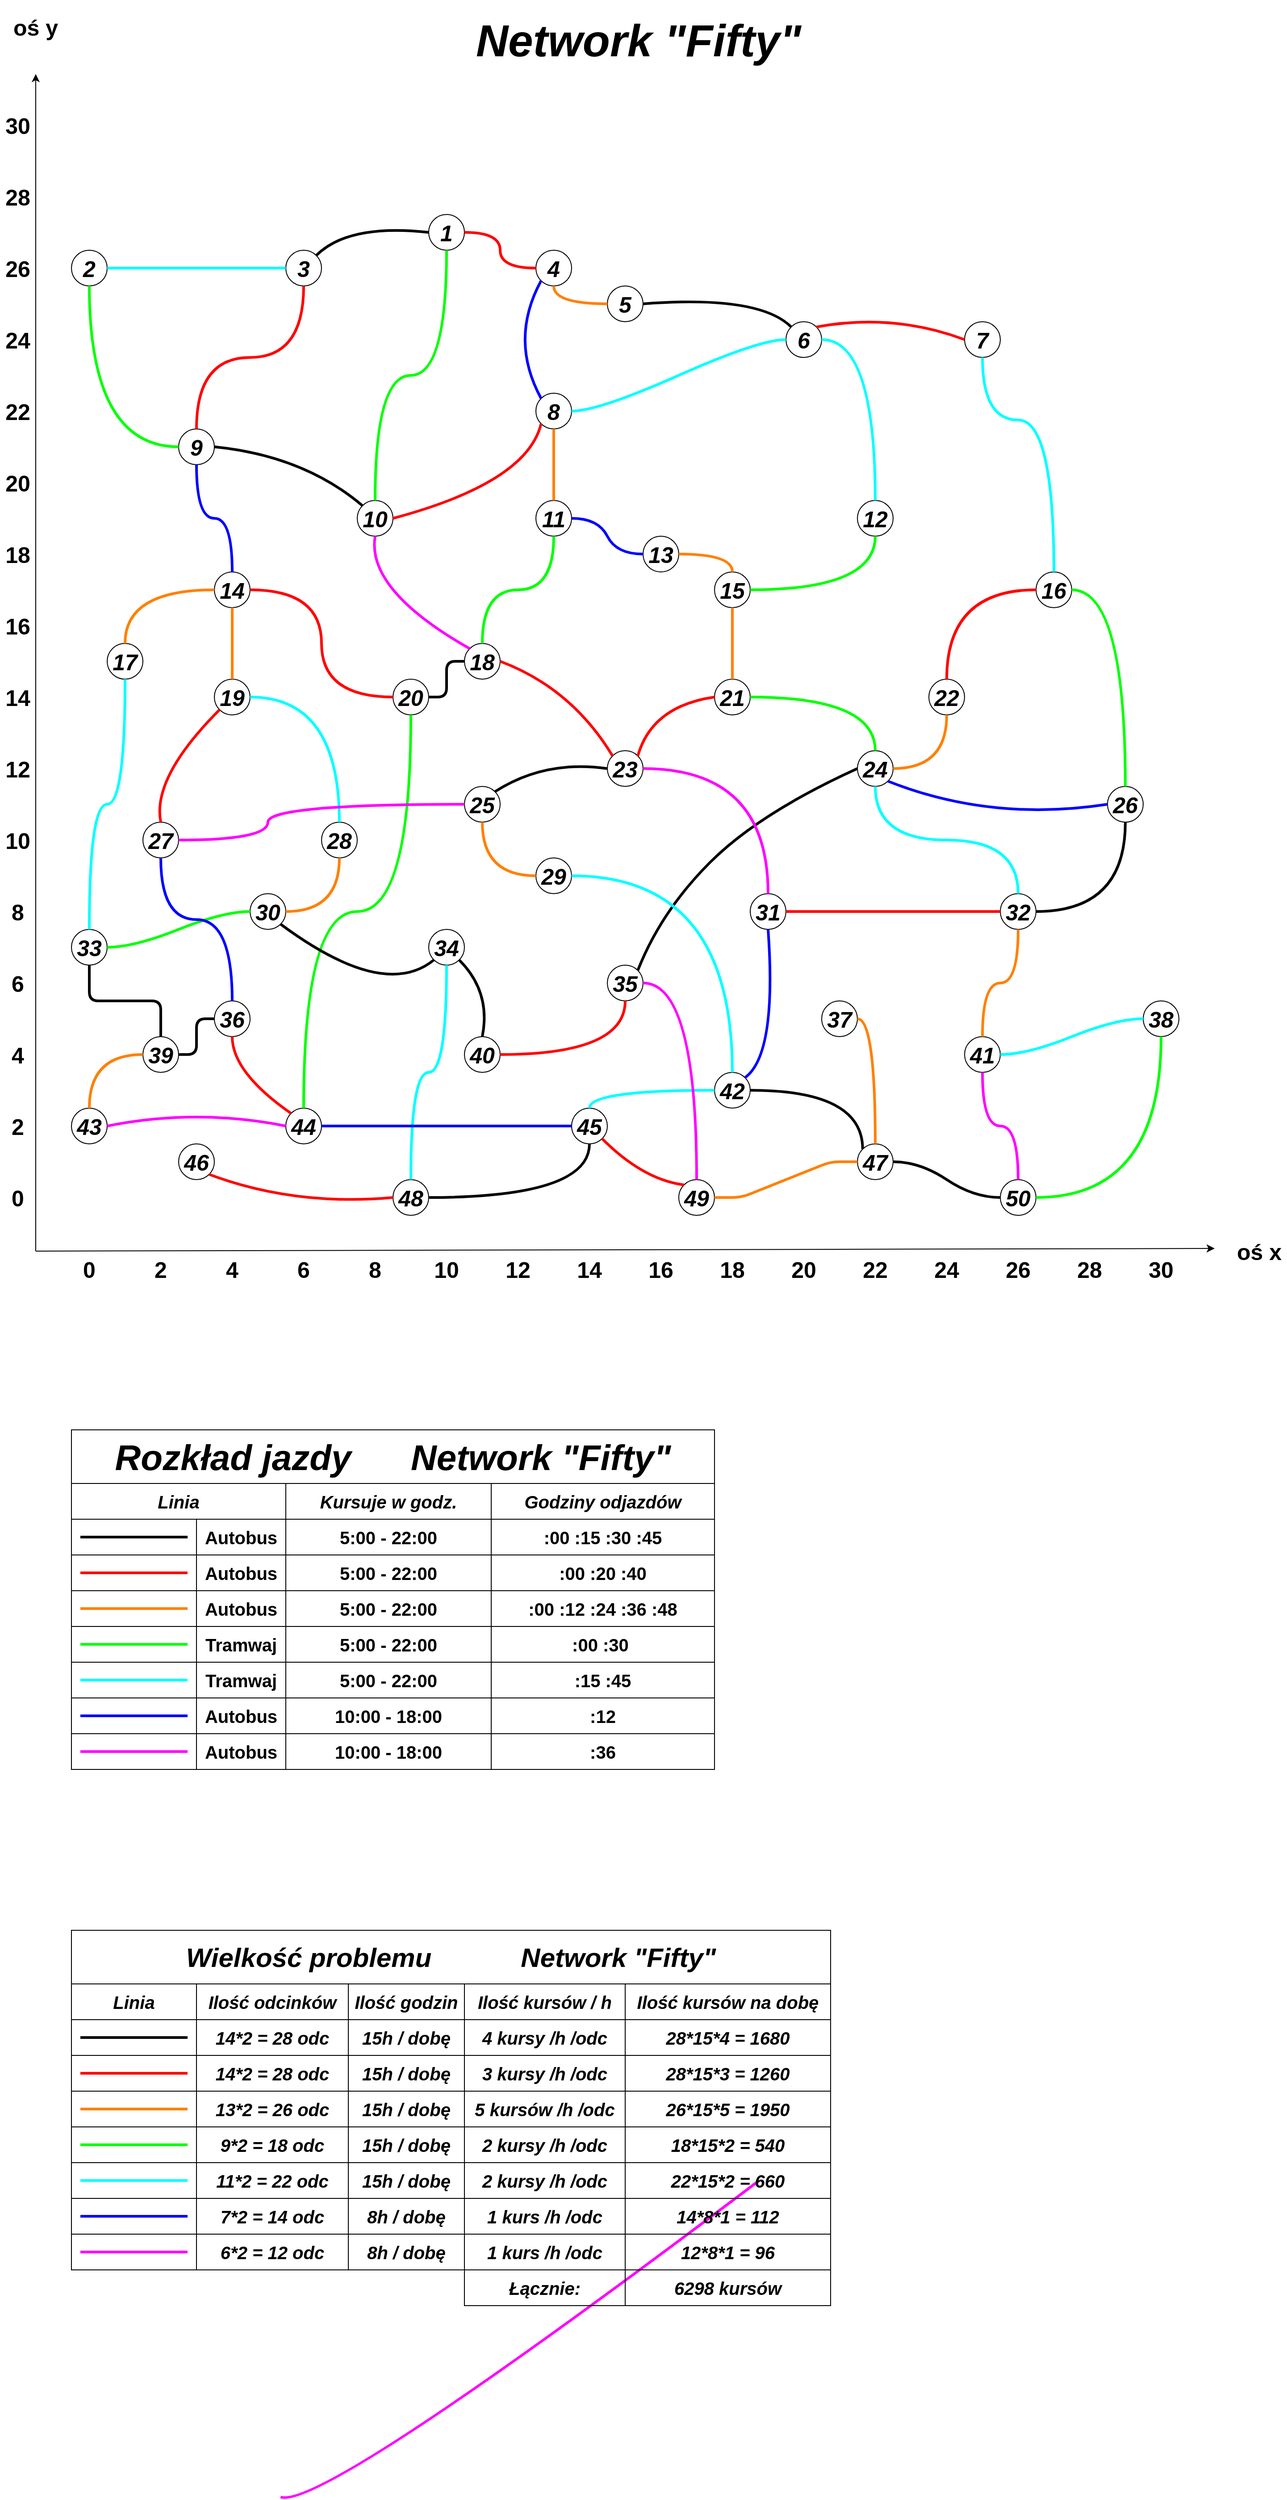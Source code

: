 <mxfile version="12.5.1" type="device"><diagram id="B6Wyqon3Cq6eHv1QnYK5" name="Page-1"><mxGraphModel dx="1837" dy="888" grid="1" gridSize="10" guides="0" tooltips="1" connect="0" arrows="0" fold="1" page="1" pageScale="1" pageWidth="1600" pageHeight="1600" math="0" shadow="0"><root><mxCell id="0"/><mxCell id="1" parent="0"/><mxCell id="8I-pPdOkPER2E9cFs3Wi-1" value="33" style="ellipse;whiteSpace=wrap;html=1;aspect=fixed;fontSize=25;fontStyle=3" parent="1" vertex="1"><mxGeometry x="160" y="1120" width="40" height="40" as="geometry"/></mxCell><mxCell id="8I-pPdOkPER2E9cFs3Wi-24" value="" style="endArrow=classic;html=1;fontSize=20;" parent="1" edge="1"><mxGeometry width="50" height="50" relative="1" as="geometry"><mxPoint x="120" y="1480" as="sourcePoint"/><mxPoint x="120" y="162.857" as="targetPoint"/></mxGeometry></mxCell><mxCell id="8I-pPdOkPER2E9cFs3Wi-25" value="" style="endArrow=classic;html=1;fontSize=20;" parent="1" edge="1"><mxGeometry width="50" height="50" relative="1" as="geometry"><mxPoint x="120" y="1480" as="sourcePoint"/><mxPoint x="1440" y="1477" as="targetPoint"/></mxGeometry></mxCell><mxCell id="8I-pPdOkPER2E9cFs3Wi-26" value="0" style="whiteSpace=wrap;html=1;aspect=fixed;fontSize=25;align=center;fillColor=none;fontStyle=1;strokeColor=none;" parent="1" vertex="1"><mxGeometry x="160" y="1480" width="40" height="40" as="geometry"/></mxCell><mxCell id="8I-pPdOkPER2E9cFs3Wi-39" value="oś x" style="whiteSpace=wrap;html=1;aspect=fixed;fontSize=25;align=center;fillColor=none;fontStyle=1;strokeColor=none;" parent="1" vertex="1"><mxGeometry x="1460" y="1450" width="60" height="60" as="geometry"/></mxCell><mxCell id="8I-pPdOkPER2E9cFs3Wi-40" value="&lt;font style=&quot;font-size: 25px&quot;&gt;oś y&lt;/font&gt;" style="whiteSpace=wrap;html=1;aspect=fixed;fontSize=20;align=center;fillColor=none;fontStyle=1;strokeColor=none;" parent="1" vertex="1"><mxGeometry x="90" y="80" width="60" height="60" as="geometry"/></mxCell><mxCell id="8I-pPdOkPER2E9cFs3Wi-55" value="Network &quot;Fifty&quot;" style="text;html=1;strokeColor=none;fillColor=none;align=center;verticalAlign=middle;whiteSpace=wrap;rounded=0;fontSize=50;fontStyle=3" parent="1" vertex="1"><mxGeometry x="560" y="80" width="470" height="90" as="geometry"/></mxCell><mxCell id="8I-pPdOkPER2E9cFs3Wi-68" value="" style="endArrow=none;html=1;strokeColor=#000000;strokeWidth=3;fontSize=50;exitX=1;exitY=0.5;exitDx=0;exitDy=0;curved=1;entryX=0;entryY=0;entryDx=0;entryDy=0;edgeStyle=orthogonalEdgeStyle;" parent="1" edge="1" target="Bas3B4NG7EgCHrJoGjsi-132" source="Bas3B4NG7EgCHrJoGjsi-11"><mxGeometry width="50" height="50" relative="1" as="geometry"><mxPoint x="990" y="1310" as="sourcePoint"/><mxPoint x="1110" y="1310" as="targetPoint"/></mxGeometry></mxCell><mxCell id="8I-pPdOkPER2E9cFs3Wi-75" value="" style="endArrow=none;html=1;strokeColor=#FF0000;strokeWidth=3;fontSize=50;curved=1;" parent="1" edge="1"><mxGeometry width="50" height="50" relative="1" as="geometry"><mxPoint x="170" y="1840" as="sourcePoint"/><mxPoint x="290" y="1840" as="targetPoint"/><Array as="points"/></mxGeometry></mxCell><mxCell id="8I-pPdOkPER2E9cFs3Wi-83" value="" style="endArrow=none;html=1;strokeColor=#FF8000;strokeWidth=3;fontSize=50;curved=1;" parent="1" edge="1"><mxGeometry width="50" height="50" relative="1" as="geometry"><mxPoint x="170" y="1880" as="sourcePoint"/><mxPoint x="290" y="1880" as="targetPoint"/><Array as="points"/></mxGeometry></mxCell><mxCell id="8I-pPdOkPER2E9cFs3Wi-92" value="" style="endArrow=none;html=1;strokeColor=#00FF00;strokeWidth=3;fontSize=50;curved=1;" parent="1" edge="1"><mxGeometry width="50" height="50" relative="1" as="geometry"><mxPoint x="170" y="1920" as="sourcePoint"/><mxPoint x="290" y="1920" as="targetPoint"/><Array as="points"/></mxGeometry></mxCell><mxCell id="8I-pPdOkPER2E9cFs3Wi-93" value="" style="endArrow=none;html=1;strokeColor=#00FFFF;strokeWidth=3;fontSize=50;curved=1;" parent="1" edge="1"><mxGeometry width="50" height="50" relative="1" as="geometry"><mxPoint x="170" y="1960" as="sourcePoint"/><mxPoint x="290" y="1960" as="targetPoint"/><Array as="points"/></mxGeometry></mxCell><mxCell id="8I-pPdOkPER2E9cFs3Wi-94" value="" style="endArrow=none;html=1;strokeColor=#0000FF;strokeWidth=3;fontSize=50;curved=1;" parent="1" edge="1"><mxGeometry width="50" height="50" relative="1" as="geometry"><mxPoint x="170" y="2000" as="sourcePoint"/><mxPoint x="290" y="2000" as="targetPoint"/><Array as="points"/></mxGeometry></mxCell><mxCell id="8I-pPdOkPER2E9cFs3Wi-95" value="" style="endArrow=none;html=1;strokeColor=#FF00FF;strokeWidth=3;fontSize=50;curved=1;" parent="1" edge="1"><mxGeometry width="50" height="50" relative="1" as="geometry"><mxPoint x="170" y="2040" as="sourcePoint"/><mxPoint x="290" y="2040" as="targetPoint"/><Array as="points"/></mxGeometry></mxCell><mxCell id="8I-pPdOkPER2E9cFs3Wi-96" value="&lt;div&gt;&lt;span&gt;Rozkład jazdy&amp;nbsp; &amp;nbsp; &amp;nbsp; Network &quot;Fifty&quot;&lt;/span&gt;&lt;/div&gt;" style="rounded=0;whiteSpace=wrap;html=1;fillColor=none;fontSize=40;align=center;fontStyle=3;strokeColor=#000000;verticalAlign=middle;" parent="1" vertex="1"><mxGeometry x="160" y="1680" width="720" height="60" as="geometry"/></mxCell><mxCell id="8I-pPdOkPER2E9cFs3Wi-97" value="5:00 - 22:00" style="rounded=0;whiteSpace=wrap;html=1;fillColor=none;fontSize=20;align=center;fontStyle=1;strokeColor=#000000;" parent="1" vertex="1"><mxGeometry x="400" y="1780" width="230" height="40" as="geometry"/></mxCell><mxCell id="8I-pPdOkPER2E9cFs3Wi-142" value="" style="endArrow=none;html=1;strokeColor=#FF00FF;strokeWidth=3;fontSize=50;curved=1;exitX=0;exitY=1;exitDx=0;exitDy=0;entryX=1;entryY=1;entryDx=0;entryDy=0;" parent="1" source="8I-pPdOkPER2E9cFs3Wi-12" edge="1"><mxGeometry width="50" height="50" relative="1" as="geometry"><mxPoint x="930" y="2520" as="sourcePoint"/><mxPoint x="394.142" y="2874.142" as="targetPoint"/><Array as="points"><mxPoint x="440" y="2890"/></Array></mxGeometry></mxCell><mxCell id="Bas3B4NG7EgCHrJoGjsi-1" value="39" style="ellipse;whiteSpace=wrap;html=1;aspect=fixed;fontSize=25;fontStyle=3" vertex="1" parent="1"><mxGeometry x="240" y="1240" width="40" height="40" as="geometry"/></mxCell><mxCell id="Bas3B4NG7EgCHrJoGjsi-2" value="30" style="ellipse;whiteSpace=wrap;html=1;aspect=fixed;fontSize=25;fontStyle=3" vertex="1" parent="1"><mxGeometry x="360" y="1080" width="40" height="40" as="geometry"/></mxCell><mxCell id="Bas3B4NG7EgCHrJoGjsi-3" value="36" style="ellipse;whiteSpace=wrap;html=1;aspect=fixed;fontSize=25;fontStyle=3" vertex="1" parent="1"><mxGeometry x="320" y="1200" width="40" height="40" as="geometry"/></mxCell><mxCell id="Bas3B4NG7EgCHrJoGjsi-4" value="45" style="ellipse;whiteSpace=wrap;html=1;aspect=fixed;fontSize=25;fontStyle=3" vertex="1" parent="1"><mxGeometry x="720" y="1320" width="40" height="40" as="geometry"/></mxCell><mxCell id="Bas3B4NG7EgCHrJoGjsi-5" value="27" style="ellipse;whiteSpace=wrap;html=1;aspect=fixed;fontSize=25;fontStyle=3" vertex="1" parent="1"><mxGeometry x="240" y="1000" width="40" height="40" as="geometry"/></mxCell><mxCell id="Bas3B4NG7EgCHrJoGjsi-6" value="43" style="ellipse;whiteSpace=wrap;html=1;aspect=fixed;fontSize=25;fontStyle=3" vertex="1" parent="1"><mxGeometry x="160" y="1320" width="40" height="40" as="geometry"/></mxCell><mxCell id="Bas3B4NG7EgCHrJoGjsi-7" value="46" style="ellipse;whiteSpace=wrap;html=1;aspect=fixed;fontSize=25;fontStyle=3" vertex="1" parent="1"><mxGeometry x="280" y="1360" width="40" height="40" as="geometry"/></mxCell><mxCell id="Bas3B4NG7EgCHrJoGjsi-8" value="44" style="ellipse;whiteSpace=wrap;html=1;aspect=fixed;fontSize=25;fontStyle=3" vertex="1" parent="1"><mxGeometry x="400" y="1320" width="40" height="40" as="geometry"/></mxCell><mxCell id="Bas3B4NG7EgCHrJoGjsi-9" value="34" style="ellipse;whiteSpace=wrap;html=1;aspect=fixed;fontSize=25;fontStyle=3" vertex="1" parent="1"><mxGeometry x="560" y="1120" width="40" height="40" as="geometry"/></mxCell><mxCell id="Bas3B4NG7EgCHrJoGjsi-10" value="35" style="ellipse;whiteSpace=wrap;html=1;aspect=fixed;fontSize=25;fontStyle=3" vertex="1" parent="1"><mxGeometry x="760" y="1160" width="40" height="40" as="geometry"/></mxCell><mxCell id="Bas3B4NG7EgCHrJoGjsi-11" value="42" style="ellipse;whiteSpace=wrap;html=1;aspect=fixed;fontSize=25;fontStyle=3" vertex="1" parent="1"><mxGeometry x="880" y="1280" width="40" height="40" as="geometry"/></mxCell><mxCell id="Bas3B4NG7EgCHrJoGjsi-12" value="37" style="ellipse;whiteSpace=wrap;html=1;aspect=fixed;fontSize=25;fontStyle=3" vertex="1" parent="1"><mxGeometry x="1000" y="1200" width="40" height="40" as="geometry"/></mxCell><mxCell id="Bas3B4NG7EgCHrJoGjsi-13" value="29" style="ellipse;whiteSpace=wrap;html=1;aspect=fixed;fontSize=25;fontStyle=3" vertex="1" parent="1"><mxGeometry x="680" y="1040" width="40" height="40" as="geometry"/></mxCell><mxCell id="Bas3B4NG7EgCHrJoGjsi-14" value="28" style="ellipse;whiteSpace=wrap;html=1;aspect=fixed;fontSize=25;fontStyle=3" vertex="1" parent="1"><mxGeometry x="440" y="1000" width="40" height="40" as="geometry"/></mxCell><mxCell id="Bas3B4NG7EgCHrJoGjsi-15" value="19" style="ellipse;whiteSpace=wrap;html=1;aspect=fixed;fontSize=25;fontStyle=3" vertex="1" parent="1"><mxGeometry x="320" y="840" width="40" height="40" as="geometry"/></mxCell><mxCell id="Bas3B4NG7EgCHrJoGjsi-16" value="17" style="ellipse;whiteSpace=wrap;html=1;aspect=fixed;fontSize=25;fontStyle=3" vertex="1" parent="1"><mxGeometry x="200" y="800" width="40" height="40" as="geometry"/></mxCell><mxCell id="Bas3B4NG7EgCHrJoGjsi-17" value="50" style="ellipse;whiteSpace=wrap;html=1;aspect=fixed;fontSize=25;fontStyle=3" vertex="1" parent="1"><mxGeometry x="1200" y="1400" width="40" height="40" as="geometry"/></mxCell><mxCell id="Bas3B4NG7EgCHrJoGjsi-18" value="24" style="ellipse;whiteSpace=wrap;html=1;aspect=fixed;fontSize=25;fontStyle=3" vertex="1" parent="1"><mxGeometry x="1040" y="920" width="40" height="40" as="geometry"/></mxCell><mxCell id="Bas3B4NG7EgCHrJoGjsi-19" value="23" style="ellipse;whiteSpace=wrap;html=1;aspect=fixed;fontSize=25;fontStyle=3" vertex="1" parent="1"><mxGeometry x="760" y="920" width="40" height="40" as="geometry"/></mxCell><mxCell id="Bas3B4NG7EgCHrJoGjsi-20" value="20" style="ellipse;whiteSpace=wrap;html=1;aspect=fixed;fontSize=25;fontStyle=3" vertex="1" parent="1"><mxGeometry x="520" y="840" width="40" height="40" as="geometry"/></mxCell><mxCell id="Bas3B4NG7EgCHrJoGjsi-21" value="4" style="ellipse;whiteSpace=wrap;html=1;aspect=fixed;fontSize=25;fontStyle=3" vertex="1" parent="1"><mxGeometry x="680" y="360" width="40" height="40" as="geometry"/></mxCell><mxCell id="Bas3B4NG7EgCHrJoGjsi-22" value="3" style="ellipse;whiteSpace=wrap;html=1;aspect=fixed;fontSize=25;fontStyle=3" vertex="1" parent="1"><mxGeometry x="400" y="360" width="40" height="40" as="geometry"/></mxCell><mxCell id="Bas3B4NG7EgCHrJoGjsi-23" value="16" style="ellipse;whiteSpace=wrap;html=1;aspect=fixed;fontSize=25;fontStyle=3" vertex="1" parent="1"><mxGeometry x="1240" y="720" width="40" height="40" as="geometry"/></mxCell><mxCell id="Bas3B4NG7EgCHrJoGjsi-24" value="12" style="ellipse;whiteSpace=wrap;html=1;aspect=fixed;fontSize=25;fontStyle=3" vertex="1" parent="1"><mxGeometry x="1040" y="640" width="40" height="40" as="geometry"/></mxCell><mxCell id="Bas3B4NG7EgCHrJoGjsi-25" value="10" style="ellipse;whiteSpace=wrap;html=1;aspect=fixed;fontSize=25;fontStyle=3" vertex="1" parent="1"><mxGeometry x="480" y="640" width="40" height="40" as="geometry"/></mxCell><mxCell id="Bas3B4NG7EgCHrJoGjsi-26" value="9" style="ellipse;whiteSpace=wrap;html=1;aspect=fixed;fontSize=25;fontStyle=3" vertex="1" parent="1"><mxGeometry x="280" y="560" width="40" height="40" as="geometry"/></mxCell><mxCell id="Bas3B4NG7EgCHrJoGjsi-27" value="5" style="ellipse;whiteSpace=wrap;html=1;aspect=fixed;fontSize=25;fontStyle=3" vertex="1" parent="1"><mxGeometry x="760" y="400" width="40" height="40" as="geometry"/></mxCell><mxCell id="Bas3B4NG7EgCHrJoGjsi-28" value="1" style="ellipse;whiteSpace=wrap;html=1;aspect=fixed;fontSize=25;fontStyle=3" vertex="1" parent="1"><mxGeometry x="560" y="320" width="40" height="40" as="geometry"/></mxCell><mxCell id="Bas3B4NG7EgCHrJoGjsi-29" value="13" style="ellipse;whiteSpace=wrap;html=1;aspect=fixed;fontSize=25;fontStyle=3" vertex="1" parent="1"><mxGeometry x="800" y="680" width="40" height="40" as="geometry"/></mxCell><mxCell id="Bas3B4NG7EgCHrJoGjsi-30" value="18" style="ellipse;whiteSpace=wrap;html=1;aspect=fixed;fontSize=25;fontStyle=3" vertex="1" parent="1"><mxGeometry x="600" y="800" width="40" height="40" as="geometry"/></mxCell><mxCell id="Bas3B4NG7EgCHrJoGjsi-31" value="15" style="ellipse;whiteSpace=wrap;html=1;aspect=fixed;fontSize=25;fontStyle=3" vertex="1" parent="1"><mxGeometry x="880" y="720" width="40" height="40" as="geometry"/></mxCell><mxCell id="Bas3B4NG7EgCHrJoGjsi-32" value="11" style="ellipse;whiteSpace=wrap;html=1;aspect=fixed;fontSize=25;fontStyle=3" vertex="1" parent="1"><mxGeometry x="680" y="640" width="40" height="40" as="geometry"/></mxCell><mxCell id="Bas3B4NG7EgCHrJoGjsi-37" value="32" style="ellipse;whiteSpace=wrap;html=1;aspect=fixed;fontSize=25;fontStyle=3" vertex="1" parent="1"><mxGeometry x="1200" y="1080" width="40" height="40" as="geometry"/></mxCell><mxCell id="Bas3B4NG7EgCHrJoGjsi-38" value="38" style="ellipse;whiteSpace=wrap;html=1;aspect=fixed;fontSize=25;fontStyle=3" vertex="1" parent="1"><mxGeometry x="1360" y="1200" width="40" height="40" as="geometry"/></mxCell><mxCell id="Bas3B4NG7EgCHrJoGjsi-39" value="26" style="ellipse;whiteSpace=wrap;html=1;aspect=fixed;fontSize=25;fontStyle=3" vertex="1" parent="1"><mxGeometry x="1320" y="960" width="40" height="40" as="geometry"/></mxCell><mxCell id="Bas3B4NG7EgCHrJoGjsi-40" value="8" style="ellipse;whiteSpace=wrap;html=1;aspect=fixed;fontSize=25;fontStyle=3" vertex="1" parent="1"><mxGeometry x="680" y="520" width="40" height="40" as="geometry"/></mxCell><mxCell id="Bas3B4NG7EgCHrJoGjsi-41" value="6" style="ellipse;whiteSpace=wrap;html=1;aspect=fixed;fontSize=25;fontStyle=3" vertex="1" parent="1"><mxGeometry x="960" y="440" width="40" height="40" as="geometry"/></mxCell><mxCell id="Bas3B4NG7EgCHrJoGjsi-42" value="7" style="ellipse;whiteSpace=wrap;html=1;aspect=fixed;fontSize=25;fontStyle=3" vertex="1" parent="1"><mxGeometry x="1160" y="440" width="40" height="40" as="geometry"/></mxCell><mxCell id="Bas3B4NG7EgCHrJoGjsi-43" value="2" style="ellipse;whiteSpace=wrap;html=1;aspect=fixed;fontSize=25;fontStyle=3" vertex="1" parent="1"><mxGeometry x="160" y="360" width="40" height="40" as="geometry"/></mxCell><mxCell id="Bas3B4NG7EgCHrJoGjsi-44" value="31" style="ellipse;whiteSpace=wrap;html=1;aspect=fixed;fontSize=25;fontStyle=3" vertex="1" parent="1"><mxGeometry x="920" y="1080" width="40" height="40" as="geometry"/></mxCell><mxCell id="Bas3B4NG7EgCHrJoGjsi-45" value="21" style="ellipse;whiteSpace=wrap;html=1;aspect=fixed;fontSize=25;fontStyle=3" vertex="1" parent="1"><mxGeometry x="880" y="840" width="40" height="40" as="geometry"/></mxCell><mxCell id="Bas3B4NG7EgCHrJoGjsi-46" value="25" style="ellipse;whiteSpace=wrap;html=1;aspect=fixed;fontSize=25;fontStyle=3" vertex="1" parent="1"><mxGeometry x="600" y="960" width="40" height="40" as="geometry"/></mxCell><mxCell id="Bas3B4NG7EgCHrJoGjsi-47" value="14" style="ellipse;whiteSpace=wrap;html=1;aspect=fixed;fontSize=25;fontStyle=3" vertex="1" parent="1"><mxGeometry x="320" y="720" width="40" height="40" as="geometry"/></mxCell><mxCell id="Bas3B4NG7EgCHrJoGjsi-48" value="22" style="ellipse;whiteSpace=wrap;html=1;aspect=fixed;fontSize=25;fontStyle=3" vertex="1" parent="1"><mxGeometry x="1120" y="840" width="40" height="40" as="geometry"/></mxCell><mxCell id="Bas3B4NG7EgCHrJoGjsi-49" value="41" style="ellipse;whiteSpace=wrap;html=1;aspect=fixed;fontSize=25;fontStyle=3" vertex="1" parent="1"><mxGeometry x="1160" y="1240" width="40" height="40" as="geometry"/></mxCell><mxCell id="Bas3B4NG7EgCHrJoGjsi-50" value="40" style="ellipse;whiteSpace=wrap;html=1;aspect=fixed;fontSize=25;fontStyle=3" vertex="1" parent="1"><mxGeometry x="600" y="1240" width="40" height="40" as="geometry"/></mxCell><mxCell id="Bas3B4NG7EgCHrJoGjsi-51" value="2" style="whiteSpace=wrap;html=1;aspect=fixed;fontSize=25;align=center;fillColor=none;fontStyle=1;strokeColor=none;" vertex="1" parent="1"><mxGeometry x="240" y="1480" width="40" height="40" as="geometry"/></mxCell><mxCell id="Bas3B4NG7EgCHrJoGjsi-52" value="4" style="whiteSpace=wrap;html=1;aspect=fixed;fontSize=25;align=center;fillColor=none;fontStyle=1;strokeColor=none;" vertex="1" parent="1"><mxGeometry x="320" y="1480" width="40" height="40" as="geometry"/></mxCell><mxCell id="Bas3B4NG7EgCHrJoGjsi-53" value="6" style="whiteSpace=wrap;html=1;aspect=fixed;fontSize=25;align=center;fillColor=none;fontStyle=1;strokeColor=none;" vertex="1" parent="1"><mxGeometry x="400" y="1480" width="40" height="40" as="geometry"/></mxCell><mxCell id="Bas3B4NG7EgCHrJoGjsi-54" value="8" style="whiteSpace=wrap;html=1;aspect=fixed;fontSize=25;align=center;fillColor=none;fontStyle=1;strokeColor=none;" vertex="1" parent="1"><mxGeometry x="480" y="1480" width="40" height="40" as="geometry"/></mxCell><mxCell id="Bas3B4NG7EgCHrJoGjsi-55" value="10" style="whiteSpace=wrap;html=1;aspect=fixed;fontSize=25;align=center;fillColor=none;fontStyle=1;strokeColor=none;" vertex="1" parent="1"><mxGeometry x="560" y="1480" width="40" height="40" as="geometry"/></mxCell><mxCell id="Bas3B4NG7EgCHrJoGjsi-56" value="12" style="whiteSpace=wrap;html=1;aspect=fixed;fontSize=25;align=center;fillColor=none;fontStyle=1;strokeColor=none;" vertex="1" parent="1"><mxGeometry x="640" y="1480" width="40" height="40" as="geometry"/></mxCell><mxCell id="Bas3B4NG7EgCHrJoGjsi-57" value="14" style="whiteSpace=wrap;html=1;aspect=fixed;fontSize=25;align=center;fillColor=none;fontStyle=1;strokeColor=none;" vertex="1" parent="1"><mxGeometry x="720" y="1480" width="40" height="40" as="geometry"/></mxCell><mxCell id="Bas3B4NG7EgCHrJoGjsi-67" value="16" style="whiteSpace=wrap;html=1;aspect=fixed;fontSize=25;align=center;fillColor=none;fontStyle=1;strokeColor=none;" vertex="1" parent="1"><mxGeometry x="800" y="1480" width="40" height="40" as="geometry"/></mxCell><mxCell id="Bas3B4NG7EgCHrJoGjsi-68" value="18" style="whiteSpace=wrap;html=1;aspect=fixed;fontSize=25;align=center;fillColor=none;fontStyle=1;strokeColor=none;" vertex="1" parent="1"><mxGeometry x="880" y="1480" width="40" height="40" as="geometry"/></mxCell><mxCell id="Bas3B4NG7EgCHrJoGjsi-69" value="20" style="whiteSpace=wrap;html=1;aspect=fixed;fontSize=25;align=center;fillColor=none;fontStyle=1;strokeColor=none;" vertex="1" parent="1"><mxGeometry x="960" y="1480" width="40" height="40" as="geometry"/></mxCell><mxCell id="Bas3B4NG7EgCHrJoGjsi-70" value="22" style="whiteSpace=wrap;html=1;aspect=fixed;fontSize=25;align=center;fillColor=none;fontStyle=1;strokeColor=none;" vertex="1" parent="1"><mxGeometry x="1040" y="1480" width="40" height="40" as="geometry"/></mxCell><mxCell id="Bas3B4NG7EgCHrJoGjsi-71" value="24" style="whiteSpace=wrap;html=1;aspect=fixed;fontSize=25;align=center;fillColor=none;fontStyle=1;strokeColor=none;" vertex="1" parent="1"><mxGeometry x="1120" y="1480" width="40" height="40" as="geometry"/></mxCell><mxCell id="Bas3B4NG7EgCHrJoGjsi-72" value="26" style="whiteSpace=wrap;html=1;aspect=fixed;fontSize=25;align=center;fillColor=none;fontStyle=1;strokeColor=none;" vertex="1" parent="1"><mxGeometry x="1200" y="1480" width="40" height="40" as="geometry"/></mxCell><mxCell id="Bas3B4NG7EgCHrJoGjsi-73" value="28" style="whiteSpace=wrap;html=1;aspect=fixed;fontSize=25;align=center;fillColor=none;fontStyle=1;strokeColor=none;" vertex="1" parent="1"><mxGeometry x="1280" y="1480" width="40" height="40" as="geometry"/></mxCell><mxCell id="Bas3B4NG7EgCHrJoGjsi-74" value="30" style="whiteSpace=wrap;html=1;aspect=fixed;fontSize=25;align=center;fillColor=none;fontStyle=1;strokeColor=none;" vertex="1" parent="1"><mxGeometry x="1360" y="1480" width="40" height="40" as="geometry"/></mxCell><mxCell id="Bas3B4NG7EgCHrJoGjsi-109" value="0" style="whiteSpace=wrap;html=1;aspect=fixed;fontSize=25;align=center;fillColor=none;fontStyle=1;strokeColor=none;" vertex="1" parent="1"><mxGeometry x="80" y="1400" width="40" height="40" as="geometry"/></mxCell><mxCell id="Bas3B4NG7EgCHrJoGjsi-112" value="2" style="whiteSpace=wrap;html=1;aspect=fixed;fontSize=25;align=center;fillColor=none;fontStyle=1;strokeColor=none;" vertex="1" parent="1"><mxGeometry x="80" y="1320" width="40" height="40" as="geometry"/></mxCell><mxCell id="Bas3B4NG7EgCHrJoGjsi-118" value="4" style="whiteSpace=wrap;html=1;aspect=fixed;fontSize=25;align=center;fillColor=none;fontStyle=1;strokeColor=none;" vertex="1" parent="1"><mxGeometry x="80" y="1240" width="40" height="40" as="geometry"/></mxCell><mxCell id="Bas3B4NG7EgCHrJoGjsi-119" value="6" style="whiteSpace=wrap;html=1;aspect=fixed;fontSize=25;align=center;fillColor=none;fontStyle=1;strokeColor=none;" vertex="1" parent="1"><mxGeometry x="80" y="1160" width="40" height="40" as="geometry"/></mxCell><mxCell id="Bas3B4NG7EgCHrJoGjsi-120" value="8" style="whiteSpace=wrap;html=1;aspect=fixed;fontSize=25;align=center;fillColor=none;fontStyle=1;strokeColor=none;" vertex="1" parent="1"><mxGeometry x="80" y="1080" width="40" height="40" as="geometry"/></mxCell><mxCell id="Bas3B4NG7EgCHrJoGjsi-121" value="10" style="whiteSpace=wrap;html=1;aspect=fixed;fontSize=25;align=center;fillColor=none;fontStyle=1;strokeColor=none;" vertex="1" parent="1"><mxGeometry x="80" y="1000" width="40" height="40" as="geometry"/></mxCell><mxCell id="Bas3B4NG7EgCHrJoGjsi-122" value="12" style="whiteSpace=wrap;html=1;aspect=fixed;fontSize=25;align=center;fillColor=none;fontStyle=1;strokeColor=none;" vertex="1" parent="1"><mxGeometry x="80" y="920" width="40" height="40" as="geometry"/></mxCell><mxCell id="Bas3B4NG7EgCHrJoGjsi-123" value="14" style="whiteSpace=wrap;html=1;aspect=fixed;fontSize=25;align=center;fillColor=none;fontStyle=1;strokeColor=none;" vertex="1" parent="1"><mxGeometry x="80" y="840" width="40" height="40" as="geometry"/></mxCell><mxCell id="Bas3B4NG7EgCHrJoGjsi-124" value="16" style="whiteSpace=wrap;html=1;aspect=fixed;fontSize=25;align=center;fillColor=none;fontStyle=1;strokeColor=none;" vertex="1" parent="1"><mxGeometry x="80" y="760" width="40" height="40" as="geometry"/></mxCell><mxCell id="Bas3B4NG7EgCHrJoGjsi-125" value="18" style="whiteSpace=wrap;html=1;aspect=fixed;fontSize=25;align=center;fillColor=none;fontStyle=1;strokeColor=none;" vertex="1" parent="1"><mxGeometry x="80" y="680" width="40" height="40" as="geometry"/></mxCell><mxCell id="Bas3B4NG7EgCHrJoGjsi-126" value="20" style="whiteSpace=wrap;html=1;aspect=fixed;fontSize=25;align=center;fillColor=none;fontStyle=1;strokeColor=none;" vertex="1" parent="1"><mxGeometry x="80" y="600" width="40" height="40" as="geometry"/></mxCell><mxCell id="Bas3B4NG7EgCHrJoGjsi-127" value="22" style="whiteSpace=wrap;html=1;aspect=fixed;fontSize=25;align=center;fillColor=none;fontStyle=1;strokeColor=none;" vertex="1" parent="1"><mxGeometry x="80" y="520" width="40" height="40" as="geometry"/></mxCell><mxCell id="Bas3B4NG7EgCHrJoGjsi-128" value="24" style="whiteSpace=wrap;html=1;aspect=fixed;fontSize=25;align=center;fillColor=none;fontStyle=1;strokeColor=none;" vertex="1" parent="1"><mxGeometry x="80" y="440" width="40" height="40" as="geometry"/></mxCell><mxCell id="Bas3B4NG7EgCHrJoGjsi-129" value="26" style="whiteSpace=wrap;html=1;aspect=fixed;fontSize=25;align=center;fillColor=none;fontStyle=1;strokeColor=none;" vertex="1" parent="1"><mxGeometry x="80" y="360" width="40" height="40" as="geometry"/></mxCell><mxCell id="Bas3B4NG7EgCHrJoGjsi-130" value="28" style="whiteSpace=wrap;html=1;aspect=fixed;fontSize=25;align=center;fillColor=none;fontStyle=1;strokeColor=none;" vertex="1" parent="1"><mxGeometry x="80" y="280" width="40" height="40" as="geometry"/></mxCell><mxCell id="Bas3B4NG7EgCHrJoGjsi-131" value="30" style="whiteSpace=wrap;html=1;aspect=fixed;fontSize=25;align=center;fillColor=none;fontStyle=1;strokeColor=none;" vertex="1" parent="1"><mxGeometry x="80" y="200" width="40" height="40" as="geometry"/></mxCell><mxCell id="Bas3B4NG7EgCHrJoGjsi-132" value="47" style="ellipse;whiteSpace=wrap;html=1;aspect=fixed;fontSize=25;fontStyle=3" vertex="1" parent="1"><mxGeometry x="1040" y="1360" width="40" height="40" as="geometry"/></mxCell><mxCell id="Bas3B4NG7EgCHrJoGjsi-133" value="48" style="ellipse;whiteSpace=wrap;html=1;aspect=fixed;fontSize=25;fontStyle=3" vertex="1" parent="1"><mxGeometry x="520" y="1400" width="40" height="40" as="geometry"/></mxCell><mxCell id="Bas3B4NG7EgCHrJoGjsi-134" value="49" style="ellipse;whiteSpace=wrap;html=1;aspect=fixed;fontSize=25;fontStyle=3" vertex="1" parent="1"><mxGeometry x="840" y="1400" width="40" height="40" as="geometry"/></mxCell><mxCell id="Bas3B4NG7EgCHrJoGjsi-137" value="" style="endArrow=none;html=1;strokeColor=#000000;strokeWidth=3;fontSize=50;exitX=1;exitY=0;exitDx=0;exitDy=0;curved=1;entryX=0;entryY=0.5;entryDx=0;entryDy=0;" edge="1" parent="1" source="Bas3B4NG7EgCHrJoGjsi-22" target="Bas3B4NG7EgCHrJoGjsi-28"><mxGeometry width="50" height="50" relative="1" as="geometry"><mxPoint x="470" y="450" as="sourcePoint"/><mxPoint x="590" y="450" as="targetPoint"/><Array as="points"><mxPoint x="470" y="330"/></Array></mxGeometry></mxCell><mxCell id="Bas3B4NG7EgCHrJoGjsi-138" value="" style="endArrow=none;html=1;strokeColor=#000000;strokeWidth=3;fontSize=50;exitX=1;exitY=0.5;exitDx=0;exitDy=0;curved=1;entryX=0;entryY=0;entryDx=0;entryDy=0;" edge="1" parent="1" source="Bas3B4NG7EgCHrJoGjsi-27" target="Bas3B4NG7EgCHrJoGjsi-41"><mxGeometry width="50" height="50" relative="1" as="geometry"><mxPoint x="810" y="500" as="sourcePoint"/><mxPoint x="930" y="500" as="targetPoint"/><Array as="points"><mxPoint x="930" y="410"/></Array></mxGeometry></mxCell><mxCell id="Bas3B4NG7EgCHrJoGjsi-140" value="" style="endArrow=none;html=1;strokeColor=#000000;strokeWidth=3;fontSize=50;exitX=1;exitY=0.5;exitDx=0;exitDy=0;curved=1;entryX=0;entryY=0;entryDx=0;entryDy=0;" edge="1" parent="1" source="Bas3B4NG7EgCHrJoGjsi-26" target="Bas3B4NG7EgCHrJoGjsi-25"><mxGeometry width="50" height="50" relative="1" as="geometry"><mxPoint x="450" y="550" as="sourcePoint"/><mxPoint x="570" y="550" as="targetPoint"/><Array as="points"><mxPoint x="420" y="590"/></Array></mxGeometry></mxCell><mxCell id="Bas3B4NG7EgCHrJoGjsi-142" value="" style="endArrow=none;html=1;strokeColor=#000000;strokeWidth=3;fontSize=50;exitX=1;exitY=0.5;exitDx=0;exitDy=0;entryX=0;entryY=0.5;entryDx=0;entryDy=0;edgeStyle=orthogonalEdgeStyle;" edge="1" parent="1" source="Bas3B4NG7EgCHrJoGjsi-20" target="Bas3B4NG7EgCHrJoGjsi-30"><mxGeometry width="50" height="50" relative="1" as="geometry"><mxPoint x="740" y="810" as="sourcePoint"/><mxPoint x="860" y="810" as="targetPoint"/></mxGeometry></mxCell><mxCell id="Bas3B4NG7EgCHrJoGjsi-143" value="" style="endArrow=none;html=1;strokeColor=#000000;strokeWidth=3;fontSize=50;exitX=1;exitY=0.5;exitDx=0;exitDy=0;entryX=0;entryY=0.5;entryDx=0;entryDy=0;edgeStyle=orthogonalEdgeStyle;jumpSize=6;jumpStyle=none;shadow=0;comic=0;" edge="1" parent="1" source="Bas3B4NG7EgCHrJoGjsi-1" target="Bas3B4NG7EgCHrJoGjsi-3"><mxGeometry width="50" height="50" relative="1" as="geometry"><mxPoint x="750" y="820" as="sourcePoint"/><mxPoint x="320" y="1280" as="targetPoint"/></mxGeometry></mxCell><mxCell id="Bas3B4NG7EgCHrJoGjsi-144" value="" style="endArrow=none;html=1;strokeColor=#000000;strokeWidth=3;fontSize=50;exitX=0.5;exitY=0;exitDx=0;exitDy=0;curved=1;entryX=1;entryY=1;entryDx=0;entryDy=0;" edge="1" parent="1" source="Bas3B4NG7EgCHrJoGjsi-50" target="Bas3B4NG7EgCHrJoGjsi-9"><mxGeometry width="50" height="50" relative="1" as="geometry"><mxPoint x="760" y="830" as="sourcePoint"/><mxPoint x="880" y="830" as="targetPoint"/><Array as="points"><mxPoint x="630" y="1190"/></Array></mxGeometry></mxCell><mxCell id="Bas3B4NG7EgCHrJoGjsi-145" value="" style="endArrow=none;html=1;strokeColor=#000000;strokeWidth=3;fontSize=50;exitX=1;exitY=0;exitDx=0;exitDy=0;curved=1;entryX=0;entryY=0.5;entryDx=0;entryDy=0;" edge="1" parent="1" source="Bas3B4NG7EgCHrJoGjsi-10" target="Bas3B4NG7EgCHrJoGjsi-18"><mxGeometry width="50" height="50" relative="1" as="geometry"><mxPoint x="770" y="840" as="sourcePoint"/><mxPoint x="890" y="840" as="targetPoint"/><Array as="points"><mxPoint x="820" y="1100"/><mxPoint x="930" y="990"/></Array></mxGeometry></mxCell><mxCell id="Bas3B4NG7EgCHrJoGjsi-146" value="" style="endArrow=none;html=1;strokeColor=#000000;strokeWidth=3;fontSize=50;exitX=1;exitY=0;exitDx=0;exitDy=0;curved=1;entryX=0;entryY=0.5;entryDx=0;entryDy=0;" edge="1" parent="1" source="Bas3B4NG7EgCHrJoGjsi-46" target="Bas3B4NG7EgCHrJoGjsi-19"><mxGeometry width="50" height="50" relative="1" as="geometry"><mxPoint x="780" y="850" as="sourcePoint"/><mxPoint x="900" y="850" as="targetPoint"/><Array as="points"><mxPoint x="690" y="930"/></Array></mxGeometry></mxCell><mxCell id="Bas3B4NG7EgCHrJoGjsi-147" value="" style="endArrow=none;html=1;strokeColor=#FF0000;strokeWidth=3;fontSize=50;curved=1;exitX=1;exitY=0.5;exitDx=0;exitDy=0;entryX=0;entryY=0;entryDx=0;entryDy=0;" edge="1" parent="1" source="Bas3B4NG7EgCHrJoGjsi-30" target="Bas3B4NG7EgCHrJoGjsi-19"><mxGeometry width="50" height="50" relative="1" as="geometry"><mxPoint x="740" y="810" as="sourcePoint"/><mxPoint x="860" y="810" as="targetPoint"/><Array as="points"><mxPoint x="720" y="850"/></Array></mxGeometry></mxCell><mxCell id="Bas3B4NG7EgCHrJoGjsi-148" value="" style="endArrow=none;html=1;strokeColor=#FF0000;strokeWidth=3;fontSize=50;curved=1;exitX=1;exitY=0;exitDx=0;exitDy=0;entryX=0;entryY=0.5;entryDx=0;entryDy=0;" edge="1" parent="1" source="Bas3B4NG7EgCHrJoGjsi-19" target="Bas3B4NG7EgCHrJoGjsi-45"><mxGeometry width="50" height="50" relative="1" as="geometry"><mxPoint x="750" y="820.0" as="sourcePoint"/><mxPoint x="870" y="820.0" as="targetPoint"/><Array as="points"><mxPoint x="810" y="870"/></Array></mxGeometry></mxCell><mxCell id="Bas3B4NG7EgCHrJoGjsi-149" value="" style="endArrow=none;html=1;strokeColor=#FF0000;strokeWidth=3;fontSize=50;curved=1;exitX=0.5;exitY=0;exitDx=0;exitDy=0;entryX=0;entryY=1;entryDx=0;entryDy=0;" edge="1" parent="1" source="Bas3B4NG7EgCHrJoGjsi-5" target="Bas3B4NG7EgCHrJoGjsi-15"><mxGeometry width="50" height="50" relative="1" as="geometry"><mxPoint x="760" y="830.0" as="sourcePoint"/><mxPoint x="880" y="830.0" as="targetPoint"/><Array as="points"><mxPoint x="250" y="950"/></Array></mxGeometry></mxCell><mxCell id="Bas3B4NG7EgCHrJoGjsi-150" value="" style="endArrow=none;html=1;strokeColor=#FF0000;strokeWidth=3;fontSize=50;exitX=1;exitY=0.5;exitDx=0;exitDy=0;entryX=0;entryY=0.5;entryDx=0;entryDy=0;edgeStyle=orthogonalEdgeStyle;curved=1;" edge="1" parent="1" source="Bas3B4NG7EgCHrJoGjsi-47" target="Bas3B4NG7EgCHrJoGjsi-20"><mxGeometry width="50" height="50" relative="1" as="geometry"><mxPoint x="770" y="840.0" as="sourcePoint"/><mxPoint x="890" y="840.0" as="targetPoint"/></mxGeometry></mxCell><mxCell id="Bas3B4NG7EgCHrJoGjsi-151" value="" style="endArrow=none;html=1;strokeColor=#FF0000;strokeWidth=3;fontSize=50;curved=1;exitX=1;exitY=0.5;exitDx=0;exitDy=0;entryX=0;entryY=0.5;entryDx=0;entryDy=0;" edge="1" parent="1" source="Bas3B4NG7EgCHrJoGjsi-44" target="Bas3B4NG7EgCHrJoGjsi-37"><mxGeometry width="50" height="50" relative="1" as="geometry"><mxPoint x="1020" y="1060.0" as="sourcePoint"/><mxPoint x="1140" y="1060.0" as="targetPoint"/><Array as="points"/></mxGeometry></mxCell><mxCell id="Bas3B4NG7EgCHrJoGjsi-152" value="" style="endArrow=none;html=1;strokeColor=#FF0000;strokeWidth=3;fontSize=50;curved=1;exitX=0;exitY=0.5;exitDx=0;exitDy=0;entryX=1;entryY=1;entryDx=0;entryDy=0;" edge="1" parent="1" source="Bas3B4NG7EgCHrJoGjsi-133" target="Bas3B4NG7EgCHrJoGjsi-7"><mxGeometry width="50" height="50" relative="1" as="geometry"><mxPoint x="320" y="1380.0" as="sourcePoint"/><mxPoint x="440" y="1380.0" as="targetPoint"/><Array as="points"><mxPoint x="410" y="1430"/></Array></mxGeometry></mxCell><mxCell id="Bas3B4NG7EgCHrJoGjsi-153" value="" style="endArrow=none;html=1;strokeColor=#FF0000;strokeWidth=3;fontSize=50;curved=1;entryX=0.5;entryY=1;entryDx=0;entryDy=0;exitX=0;exitY=0;exitDx=0;exitDy=0;" edge="1" parent="1" source="Bas3B4NG7EgCHrJoGjsi-8" target="Bas3B4NG7EgCHrJoGjsi-3"><mxGeometry width="50" height="50" relative="1" as="geometry"><mxPoint x="354" y="1330" as="sourcePoint"/><mxPoint x="570" y="1260" as="targetPoint"/><Array as="points"><mxPoint x="340" y="1280"/></Array></mxGeometry></mxCell><mxCell id="Bas3B4NG7EgCHrJoGjsi-154" value="" style="endArrow=none;html=1;strokeColor=#FF0000;strokeWidth=3;fontSize=50;curved=1;exitX=1;exitY=1;exitDx=0;exitDy=0;entryX=0;entryY=0;entryDx=0;entryDy=0;" edge="1" parent="1" source="Bas3B4NG7EgCHrJoGjsi-4" target="Bas3B4NG7EgCHrJoGjsi-134"><mxGeometry width="50" height="50" relative="1" as="geometry"><mxPoint x="680" y="1410" as="sourcePoint"/><mxPoint x="790" y="1430" as="targetPoint"/><Array as="points"><mxPoint x="800" y="1400"/></Array></mxGeometry></mxCell><mxCell id="Bas3B4NG7EgCHrJoGjsi-155" value="" style="endArrow=none;html=1;strokeColor=#FF8000;strokeWidth=3;fontSize=50;exitX=1;exitY=0.5;exitDx=0;exitDy=0;entryX=0.5;entryY=1;entryDx=0;entryDy=0;edgeStyle=orthogonalEdgeStyle;curved=1;" edge="1" parent="1" source="Bas3B4NG7EgCHrJoGjsi-2" target="Bas3B4NG7EgCHrJoGjsi-14"><mxGeometry width="50" height="50" relative="1" as="geometry"><mxPoint x="420" y="1150.0" as="sourcePoint"/><mxPoint x="540" y="1150.0" as="targetPoint"/></mxGeometry></mxCell><mxCell id="Bas3B4NG7EgCHrJoGjsi-157" value="" style="endArrow=none;html=1;strokeColor=#FF8000;strokeWidth=3;fontSize=50;exitX=0.5;exitY=0;exitDx=0;exitDy=0;entryX=0;entryY=0.5;entryDx=0;entryDy=0;edgeStyle=orthogonalEdgeStyle;curved=1;" edge="1" parent="1" source="Bas3B4NG7EgCHrJoGjsi-6" target="Bas3B4NG7EgCHrJoGjsi-1"><mxGeometry width="50" height="50" relative="1" as="geometry"><mxPoint x="690" y="1250.0" as="sourcePoint"/><mxPoint x="810" y="1250.0" as="targetPoint"/></mxGeometry></mxCell><mxCell id="Bas3B4NG7EgCHrJoGjsi-158" value="" style="endArrow=none;html=1;strokeColor=#FF8000;strokeWidth=3;fontSize=50;curved=1;entryX=0;entryY=0.5;entryDx=0;entryDy=0;exitX=0.5;exitY=1;exitDx=0;exitDy=0;edgeStyle=orthogonalEdgeStyle;" edge="1" parent="1" source="Bas3B4NG7EgCHrJoGjsi-46" target="Bas3B4NG7EgCHrJoGjsi-13"><mxGeometry width="50" height="50" relative="1" as="geometry"><mxPoint x="550" y="1040.0" as="sourcePoint"/><mxPoint x="670" y="1040.0" as="targetPoint"/></mxGeometry></mxCell><mxCell id="Bas3B4NG7EgCHrJoGjsi-159" value="" style="endArrow=none;html=1;strokeColor=#FF8000;strokeWidth=3;fontSize=50;curved=1;exitX=1;exitY=0.5;exitDx=0;exitDy=0;entryX=0.5;entryY=1;entryDx=0;entryDy=0;edgeStyle=orthogonalEdgeStyle;" edge="1" parent="1" source="Bas3B4NG7EgCHrJoGjsi-18" target="Bas3B4NG7EgCHrJoGjsi-48"><mxGeometry width="50" height="50" relative="1" as="geometry"><mxPoint x="1060" y="1020.0" as="sourcePoint"/><mxPoint x="1180" y="1020.0" as="targetPoint"/></mxGeometry></mxCell><mxCell id="Bas3B4NG7EgCHrJoGjsi-160" value="" style="endArrow=none;html=1;strokeColor=#FF8000;strokeWidth=3;fontSize=50;curved=1;entryX=0.5;entryY=0;entryDx=0;entryDy=0;exitX=1;exitY=0.5;exitDx=0;exitDy=0;edgeStyle=orthogonalEdgeStyle;" edge="1" parent="1" source="Bas3B4NG7EgCHrJoGjsi-29" target="Bas3B4NG7EgCHrJoGjsi-31"><mxGeometry width="50" height="50" relative="1" as="geometry"><mxPoint x="900" y="650" as="sourcePoint"/><mxPoint x="960" y="700.0" as="targetPoint"/></mxGeometry></mxCell><mxCell id="Bas3B4NG7EgCHrJoGjsi-161" value="" style="endArrow=none;html=1;strokeColor=#FF8000;strokeWidth=3;fontSize=50;curved=1;exitX=0.5;exitY=1;exitDx=0;exitDy=0;entryX=0;entryY=0.5;entryDx=0;entryDy=0;edgeStyle=orthogonalEdgeStyle;" edge="1" parent="1" source="Bas3B4NG7EgCHrJoGjsi-21" target="Bas3B4NG7EgCHrJoGjsi-27"><mxGeometry width="50" height="50" relative="1" as="geometry"><mxPoint x="1080" y="1040.0" as="sourcePoint"/><mxPoint x="1200" y="1040.0" as="targetPoint"/></mxGeometry></mxCell><mxCell id="Bas3B4NG7EgCHrJoGjsi-162" value="" style="endArrow=none;html=1;strokeColor=#FF8000;strokeWidth=3;fontSize=50;curved=1;exitX=0.5;exitY=0;exitDx=0;exitDy=0;entryX=0.5;entryY=1;entryDx=0;entryDy=0;" edge="1" parent="1" source="Bas3B4NG7EgCHrJoGjsi-15" target="Bas3B4NG7EgCHrJoGjsi-47"><mxGeometry width="50" height="50" relative="1" as="geometry"><mxPoint x="1090" y="1050.0" as="sourcePoint"/><mxPoint x="1210" y="1050.0" as="targetPoint"/><Array as="points"/></mxGeometry></mxCell><mxCell id="Bas3B4NG7EgCHrJoGjsi-163" value="" style="endArrow=none;html=1;strokeColor=#FF8000;strokeWidth=3;fontSize=50;curved=1;exitX=0.5;exitY=1;exitDx=0;exitDy=0;entryX=0.5;entryY=0;entryDx=0;entryDy=0;" edge="1" parent="1" source="Bas3B4NG7EgCHrJoGjsi-40" target="Bas3B4NG7EgCHrJoGjsi-32"><mxGeometry width="50" height="50" relative="1" as="geometry"><mxPoint x="1100" y="1060.0" as="sourcePoint"/><mxPoint x="1220" y="1060.0" as="targetPoint"/><Array as="points"/></mxGeometry></mxCell><mxCell id="Bas3B4NG7EgCHrJoGjsi-164" value="" style="endArrow=none;html=1;strokeColor=#FF8000;strokeWidth=3;fontSize=50;curved=1;exitX=0.5;exitY=0;exitDx=0;exitDy=0;entryX=0.5;entryY=1;entryDx=0;entryDy=0;" edge="1" parent="1" source="Bas3B4NG7EgCHrJoGjsi-45" target="Bas3B4NG7EgCHrJoGjsi-31"><mxGeometry width="50" height="50" relative="1" as="geometry"><mxPoint x="1110" y="1070.0" as="sourcePoint"/><mxPoint x="1230" y="1070.0" as="targetPoint"/><Array as="points"/></mxGeometry></mxCell><mxCell id="Bas3B4NG7EgCHrJoGjsi-165" value="" style="endArrow=none;html=1;strokeColor=#FF8000;strokeWidth=3;fontSize=50;curved=1;exitX=0.5;exitY=0;exitDx=0;exitDy=0;entryX=0;entryY=0.5;entryDx=0;entryDy=0;edgeStyle=orthogonalEdgeStyle;" edge="1" parent="1" source="Bas3B4NG7EgCHrJoGjsi-16" target="Bas3B4NG7EgCHrJoGjsi-47"><mxGeometry width="50" height="50" relative="1" as="geometry"><mxPoint x="1120" y="1080.0" as="sourcePoint"/><mxPoint x="1240" y="1080.0" as="targetPoint"/></mxGeometry></mxCell><mxCell id="Bas3B4NG7EgCHrJoGjsi-166" value="" style="endArrow=none;html=1;strokeColor=#00FF00;strokeWidth=3;fontSize=50;curved=1;exitX=1;exitY=0.5;exitDx=0;exitDy=0;edgeStyle=orthogonalEdgeStyle;entryX=0.5;entryY=0;entryDx=0;entryDy=0;" edge="1" parent="1" source="Bas3B4NG7EgCHrJoGjsi-45" target="Bas3B4NG7EgCHrJoGjsi-18"><mxGeometry width="50" height="50" relative="1" as="geometry"><mxPoint x="990" y="780.0" as="sourcePoint"/><mxPoint x="1060" y="920" as="targetPoint"/></mxGeometry></mxCell><mxCell id="Bas3B4NG7EgCHrJoGjsi-167" value="" style="endArrow=none;html=1;strokeColor=#00FF00;strokeWidth=3;fontSize=50;curved=1;exitX=0.5;exitY=1;exitDx=0;exitDy=0;entryX=1;entryY=0.5;entryDx=0;entryDy=0;edgeStyle=orthogonalEdgeStyle;" edge="1" parent="1" source="Bas3B4NG7EgCHrJoGjsi-24" target="Bas3B4NG7EgCHrJoGjsi-31"><mxGeometry width="50" height="50" relative="1" as="geometry"><mxPoint x="1000" y="790.0" as="sourcePoint"/><mxPoint x="1120" y="790.0" as="targetPoint"/></mxGeometry></mxCell><mxCell id="Bas3B4NG7EgCHrJoGjsi-168" value="" style="endArrow=none;html=1;strokeColor=#00FF00;strokeWidth=3;fontSize=50;curved=1;exitX=1;exitY=0.5;exitDx=0;exitDy=0;entryX=0.5;entryY=0;entryDx=0;entryDy=0;edgeStyle=orthogonalEdgeStyle;" edge="1" parent="1" source="Bas3B4NG7EgCHrJoGjsi-23" target="Bas3B4NG7EgCHrJoGjsi-39"><mxGeometry width="50" height="50" relative="1" as="geometry"><mxPoint x="1010" y="800.0" as="sourcePoint"/><mxPoint x="1130" y="800.0" as="targetPoint"/></mxGeometry></mxCell><mxCell id="Bas3B4NG7EgCHrJoGjsi-169" value="" style="endArrow=none;html=1;strokeColor=#00FF00;strokeWidth=3;fontSize=50;exitX=0.5;exitY=0;exitDx=0;exitDy=0;edgeStyle=elbowEdgeStyle;elbow=vertical;curved=1;entryX=0.5;entryY=1;entryDx=0;entryDy=0;" edge="1" parent="1" source="Bas3B4NG7EgCHrJoGjsi-30" target="Bas3B4NG7EgCHrJoGjsi-32"><mxGeometry width="50" height="50" relative="1" as="geometry"><mxPoint x="1020" y="810.0" as="sourcePoint"/><mxPoint x="740" y="730" as="targetPoint"/></mxGeometry></mxCell><mxCell id="Bas3B4NG7EgCHrJoGjsi-170" value="" style="endArrow=none;html=1;strokeColor=#00FF00;strokeWidth=3;fontSize=50;exitX=1;exitY=0.5;exitDx=0;exitDy=0;entryX=0;entryY=0.5;entryDx=0;entryDy=0;edgeStyle=entityRelationEdgeStyle;curved=1;" edge="1" parent="1" source="8I-pPdOkPER2E9cFs3Wi-1" target="Bas3B4NG7EgCHrJoGjsi-2"><mxGeometry width="50" height="50" relative="1" as="geometry"><mxPoint x="1030" y="820.0" as="sourcePoint"/><mxPoint x="1150" y="820.0" as="targetPoint"/></mxGeometry></mxCell><mxCell id="Bas3B4NG7EgCHrJoGjsi-171" value="" style="endArrow=none;html=1;strokeColor=#00FF00;strokeWidth=3;fontSize=50;entryX=0.5;entryY=1;entryDx=0;entryDy=0;edgeStyle=elbowEdgeStyle;elbow=vertical;curved=1;exitX=0.5;exitY=0;exitDx=0;exitDy=0;" edge="1" parent="1" source="Bas3B4NG7EgCHrJoGjsi-8" target="Bas3B4NG7EgCHrJoGjsi-20"><mxGeometry width="50" height="50" relative="1" as="geometry"><mxPoint x="470" y="1300" as="sourcePoint"/><mxPoint x="1160" y="830.0" as="targetPoint"/></mxGeometry></mxCell><mxCell id="Bas3B4NG7EgCHrJoGjsi-172" value="" style="endArrow=none;html=1;strokeColor=#00FF00;strokeWidth=3;fontSize=50;curved=1;exitX=0.5;exitY=1;exitDx=0;exitDy=0;entryX=0;entryY=0.5;entryDx=0;entryDy=0;edgeStyle=orthogonalEdgeStyle;" edge="1" parent="1" source="Bas3B4NG7EgCHrJoGjsi-43" target="Bas3B4NG7EgCHrJoGjsi-26"><mxGeometry width="50" height="50" relative="1" as="geometry"><mxPoint x="460" y="750.0" as="sourcePoint"/><mxPoint x="220" y="570" as="targetPoint"/></mxGeometry></mxCell><mxCell id="Bas3B4NG7EgCHrJoGjsi-173" value="" style="endArrow=none;html=1;strokeColor=#00FF00;strokeWidth=3;fontSize=50;exitX=0.5;exitY=0;exitDx=0;exitDy=0;entryX=0.5;entryY=1;entryDx=0;entryDy=0;edgeStyle=elbowEdgeStyle;elbow=vertical;curved=1;" edge="1" parent="1" source="Bas3B4NG7EgCHrJoGjsi-25" target="Bas3B4NG7EgCHrJoGjsi-28"><mxGeometry width="50" height="50" relative="1" as="geometry"><mxPoint x="1060" y="850.0" as="sourcePoint"/><mxPoint x="1180" y="850.0" as="targetPoint"/></mxGeometry></mxCell><mxCell id="Bas3B4NG7EgCHrJoGjsi-174" value="" style="endArrow=none;html=1;strokeColor=#00FF00;strokeWidth=3;fontSize=50;curved=1;exitX=1;exitY=0.5;exitDx=0;exitDy=0;entryX=0.5;entryY=1;entryDx=0;entryDy=0;edgeStyle=orthogonalEdgeStyle;" edge="1" parent="1" source="Bas3B4NG7EgCHrJoGjsi-17" target="Bas3B4NG7EgCHrJoGjsi-38"><mxGeometry width="50" height="50" relative="1" as="geometry"><mxPoint x="1070" y="860.0" as="sourcePoint"/><mxPoint x="1190" y="860.0" as="targetPoint"/></mxGeometry></mxCell><mxCell id="Bas3B4NG7EgCHrJoGjsi-175" value="" style="endArrow=none;html=1;strokeColor=#00FFFF;strokeWidth=3;fontSize=50;curved=1;exitX=0.5;exitY=0;exitDx=0;exitDy=0;entryX=0;entryY=0.5;entryDx=0;entryDy=0;edgeStyle=orthogonalEdgeStyle;" edge="1" parent="1" source="Bas3B4NG7EgCHrJoGjsi-4" target="Bas3B4NG7EgCHrJoGjsi-11"><mxGeometry width="50" height="50" relative="1" as="geometry"><mxPoint x="820" y="930" as="sourcePoint"/><mxPoint x="940" y="930" as="targetPoint"/></mxGeometry></mxCell><mxCell id="Bas3B4NG7EgCHrJoGjsi-176" value="" style="endArrow=none;html=1;strokeColor=#00FFFF;strokeWidth=3;fontSize=50;exitX=1;exitY=0.5;exitDx=0;exitDy=0;entryX=0;entryY=0.5;entryDx=0;entryDy=0;edgeStyle=entityRelationEdgeStyle;curved=1;" edge="1" parent="1" source="Bas3B4NG7EgCHrJoGjsi-49" target="Bas3B4NG7EgCHrJoGjsi-38"><mxGeometry width="50" height="50" relative="1" as="geometry"><mxPoint x="830" y="940.0" as="sourcePoint"/><mxPoint x="950" y="940.0" as="targetPoint"/></mxGeometry></mxCell><mxCell id="Bas3B4NG7EgCHrJoGjsi-177" value="" style="endArrow=none;html=1;strokeColor=#00FFFF;strokeWidth=3;fontSize=50;exitX=0.5;exitY=0;exitDx=0;exitDy=0;edgeStyle=elbowEdgeStyle;elbow=vertical;curved=1;entryX=0.5;entryY=1;entryDx=0;entryDy=0;" edge="1" parent="1" source="Bas3B4NG7EgCHrJoGjsi-133" target="Bas3B4NG7EgCHrJoGjsi-9"><mxGeometry width="50" height="50" relative="1" as="geometry"><mxPoint x="840" y="950.0" as="sourcePoint"/><mxPoint x="570" y="1230" as="targetPoint"/></mxGeometry></mxCell><mxCell id="Bas3B4NG7EgCHrJoGjsi-178" value="" style="endArrow=none;html=1;strokeColor=#00FFFF;strokeWidth=3;fontSize=50;curved=1;exitX=1;exitY=0.5;exitDx=0;exitDy=0;edgeStyle=orthogonalEdgeStyle;entryX=0.5;entryY=0;entryDx=0;entryDy=0;" edge="1" parent="1" source="Bas3B4NG7EgCHrJoGjsi-15" target="Bas3B4NG7EgCHrJoGjsi-14"><mxGeometry width="50" height="50" relative="1" as="geometry"><mxPoint x="850" y="960.0" as="sourcePoint"/><mxPoint x="460" y="1000" as="targetPoint"/></mxGeometry></mxCell><mxCell id="Bas3B4NG7EgCHrJoGjsi-179" value="" style="endArrow=none;html=1;strokeColor=#00FFFF;strokeWidth=3;fontSize=50;exitX=1;exitY=0.5;exitDx=0;exitDy=0;entryX=0;entryY=0.5;entryDx=0;entryDy=0;" edge="1" parent="1" source="Bas3B4NG7EgCHrJoGjsi-43" target="Bas3B4NG7EgCHrJoGjsi-22"><mxGeometry width="50" height="50" relative="1" as="geometry"><mxPoint x="860" y="970.0" as="sourcePoint"/><mxPoint x="980" y="970.0" as="targetPoint"/></mxGeometry></mxCell><mxCell id="Bas3B4NG7EgCHrJoGjsi-180" value="" style="endArrow=none;html=1;strokeColor=#00FFFF;strokeWidth=3;fontSize=50;exitX=1;exitY=0.5;exitDx=0;exitDy=0;entryX=0;entryY=0.5;entryDx=0;entryDy=0;edgeStyle=entityRelationEdgeStyle;curved=1;" edge="1" parent="1" source="Bas3B4NG7EgCHrJoGjsi-40" target="Bas3B4NG7EgCHrJoGjsi-41"><mxGeometry width="50" height="50" relative="1" as="geometry"><mxPoint x="870" y="980.0" as="sourcePoint"/><mxPoint x="990" y="980.0" as="targetPoint"/></mxGeometry></mxCell><mxCell id="Bas3B4NG7EgCHrJoGjsi-181" value="" style="endArrow=none;html=1;strokeColor=#00FFFF;strokeWidth=3;fontSize=50;curved=1;exitX=1;exitY=0.5;exitDx=0;exitDy=0;entryX=0.5;entryY=0;entryDx=0;entryDy=0;edgeStyle=orthogonalEdgeStyle;" edge="1" parent="1" source="Bas3B4NG7EgCHrJoGjsi-41" target="Bas3B4NG7EgCHrJoGjsi-24"><mxGeometry width="50" height="50" relative="1" as="geometry"><mxPoint x="880" y="990.0" as="sourcePoint"/><mxPoint x="1000" y="990.0" as="targetPoint"/></mxGeometry></mxCell><mxCell id="Bas3B4NG7EgCHrJoGjsi-182" value="" style="endArrow=none;html=1;strokeColor=#00FFFF;strokeWidth=3;fontSize=50;exitX=0.5;exitY=1;exitDx=0;exitDy=0;entryX=0.5;entryY=0;entryDx=0;entryDy=0;edgeStyle=elbowEdgeStyle;elbow=vertical;curved=1;" edge="1" parent="1" source="Bas3B4NG7EgCHrJoGjsi-42" target="Bas3B4NG7EgCHrJoGjsi-23"><mxGeometry width="50" height="50" relative="1" as="geometry"><mxPoint x="890" y="1000.0" as="sourcePoint"/><mxPoint x="1010" y="1000.0" as="targetPoint"/><Array as="points"><mxPoint x="1230" y="550"/></Array></mxGeometry></mxCell><mxCell id="Bas3B4NG7EgCHrJoGjsi-183" value="" style="endArrow=none;html=1;strokeColor=#00FFFF;strokeWidth=3;fontSize=50;exitX=0.5;exitY=1;exitDx=0;exitDy=0;entryX=0.5;entryY=0;entryDx=0;entryDy=0;edgeStyle=elbowEdgeStyle;elbow=vertical;curved=1;" edge="1" parent="1" source="Bas3B4NG7EgCHrJoGjsi-18" target="Bas3B4NG7EgCHrJoGjsi-37"><mxGeometry width="50" height="50" relative="1" as="geometry"><mxPoint x="900" y="1010.0" as="sourcePoint"/><mxPoint x="1020" y="1010.0" as="targetPoint"/></mxGeometry></mxCell><mxCell id="Bas3B4NG7EgCHrJoGjsi-184" value="" style="endArrow=none;html=1;strokeColor=#00FFFF;strokeWidth=3;fontSize=50;exitX=0.5;exitY=0;exitDx=0;exitDy=0;entryX=0.5;entryY=1;entryDx=0;entryDy=0;edgeStyle=elbowEdgeStyle;elbow=vertical;curved=1;" edge="1" parent="1" source="8I-pPdOkPER2E9cFs3Wi-1" target="Bas3B4NG7EgCHrJoGjsi-16"><mxGeometry width="50" height="50" relative="1" as="geometry"><mxPoint x="910" y="1020.0" as="sourcePoint"/><mxPoint x="1030" y="1020.0" as="targetPoint"/></mxGeometry></mxCell><mxCell id="Bas3B4NG7EgCHrJoGjsi-185" value="" style="endArrow=none;html=1;strokeColor=#00FFFF;strokeWidth=3;fontSize=50;curved=1;exitX=1;exitY=0.5;exitDx=0;exitDy=0;entryX=0.5;entryY=0;entryDx=0;entryDy=0;edgeStyle=orthogonalEdgeStyle;" edge="1" parent="1" source="Bas3B4NG7EgCHrJoGjsi-13" target="Bas3B4NG7EgCHrJoGjsi-11"><mxGeometry width="50" height="50" relative="1" as="geometry"><mxPoint x="920" y="1030.0" as="sourcePoint"/><mxPoint x="1040" y="1030.0" as="targetPoint"/></mxGeometry></mxCell><mxCell id="Bas3B4NG7EgCHrJoGjsi-187" value=":00 :15 :30 :45" style="rounded=0;whiteSpace=wrap;html=1;fontSize=20;align=center;fontStyle=1;fillColor=none;strokeColor=#000000;" vertex="1" parent="1"><mxGeometry x="630" y="1780" width="250" height="40" as="geometry"/></mxCell><mxCell id="Bas3B4NG7EgCHrJoGjsi-188" value="Tramwaj" style="rounded=0;whiteSpace=wrap;html=1;fontSize=20;align=center;fontStyle=1;fillColor=none;strokeColor=#000000;" vertex="1" parent="1"><mxGeometry x="300" y="1900" width="100" height="40" as="geometry"/></mxCell><mxCell id="Bas3B4NG7EgCHrJoGjsi-189" value="Autobus" style="rounded=0;whiteSpace=wrap;html=1;fontSize=20;align=center;fontStyle=1;fillColor=none;strokeColor=#000000;" vertex="1" parent="1"><mxGeometry x="300" y="1780" width="100" height="40" as="geometry"/></mxCell><mxCell id="Bas3B4NG7EgCHrJoGjsi-190" value=":00 :20 :40" style="rounded=0;whiteSpace=wrap;html=1;fontSize=20;align=center;fontStyle=1;fillColor=none;strokeColor=#000000;" vertex="1" parent="1"><mxGeometry x="630" y="1820" width="250" height="40" as="geometry"/></mxCell><mxCell id="Bas3B4NG7EgCHrJoGjsi-191" value=":00 :12 :24 :36 :48" style="rounded=0;whiteSpace=wrap;html=1;fontSize=20;align=center;fontStyle=1;fillColor=none;strokeColor=#000000;" vertex="1" parent="1"><mxGeometry x="630" y="1860" width="250" height="40" as="geometry"/></mxCell><mxCell id="Bas3B4NG7EgCHrJoGjsi-192" value=":00 :30&amp;nbsp;" style="rounded=0;whiteSpace=wrap;html=1;fontSize=20;align=center;fontStyle=1;fillColor=none;strokeColor=#000000;" vertex="1" parent="1"><mxGeometry x="630" y="1900" width="250" height="40" as="geometry"/></mxCell><mxCell id="Bas3B4NG7EgCHrJoGjsi-193" value=":15 :45" style="rounded=0;whiteSpace=wrap;html=1;fontSize=20;align=center;fontStyle=1;fillColor=none;strokeColor=#000000;" vertex="1" parent="1"><mxGeometry x="630" y="1940" width="250" height="40" as="geometry"/></mxCell><mxCell id="Bas3B4NG7EgCHrJoGjsi-194" value="" style="rounded=0;whiteSpace=wrap;html=1;fillColor=none;fontSize=25;" vertex="1" parent="1"><mxGeometry x="160" y="1780" width="140" height="40" as="geometry"/></mxCell><mxCell id="Bas3B4NG7EgCHrJoGjsi-195" value="" style="rounded=0;whiteSpace=wrap;html=1;fillColor=none;fontSize=25;" vertex="1" parent="1"><mxGeometry x="160" y="1820" width="140" height="40" as="geometry"/></mxCell><mxCell id="Bas3B4NG7EgCHrJoGjsi-201" value="" style="rounded=0;whiteSpace=wrap;html=1;fillColor=none;fontSize=25;" vertex="1" parent="1"><mxGeometry x="160" y="1860" width="140" height="40" as="geometry"/></mxCell><mxCell id="Bas3B4NG7EgCHrJoGjsi-202" value="" style="rounded=0;whiteSpace=wrap;html=1;fillColor=none;fontSize=25;" vertex="1" parent="1"><mxGeometry x="160" y="1900" width="140" height="40" as="geometry"/></mxCell><mxCell id="Bas3B4NG7EgCHrJoGjsi-203" value="" style="rounded=0;whiteSpace=wrap;html=1;fillColor=none;fontSize=25;" vertex="1" parent="1"><mxGeometry x="160" y="1940" width="140" height="40" as="geometry"/></mxCell><mxCell id="Bas3B4NG7EgCHrJoGjsi-204" value="" style="rounded=0;whiteSpace=wrap;html=1;fillColor=none;fontSize=25;" vertex="1" parent="1"><mxGeometry x="160" y="1980" width="140" height="40" as="geometry"/></mxCell><mxCell id="Bas3B4NG7EgCHrJoGjsi-205" value="" style="rounded=0;whiteSpace=wrap;html=1;fillColor=none;fontSize=25;" vertex="1" parent="1"><mxGeometry x="160" y="2020" width="140" height="40" as="geometry"/></mxCell><mxCell id="Bas3B4NG7EgCHrJoGjsi-206" value="Linia" style="rounded=0;whiteSpace=wrap;html=1;fillColor=none;fontSize=20;align=center;fontStyle=3" vertex="1" parent="1"><mxGeometry x="160" y="1740" width="240" height="40" as="geometry"/></mxCell><mxCell id="Bas3B4NG7EgCHrJoGjsi-207" value="Kursuje w godz." style="rounded=0;whiteSpace=wrap;html=1;fillColor=none;fontSize=20;fontStyle=3" vertex="1" parent="1"><mxGeometry x="400" y="1740" width="230" height="40" as="geometry"/></mxCell><mxCell id="Bas3B4NG7EgCHrJoGjsi-208" value="5:00 - 22:00" style="rounded=0;whiteSpace=wrap;html=1;fillColor=none;fontSize=20;align=center;fontStyle=1;strokeColor=#000000;" vertex="1" parent="1"><mxGeometry x="400" y="1820" width="230" height="40" as="geometry"/></mxCell><mxCell id="Bas3B4NG7EgCHrJoGjsi-209" value="5:00 - 22:00" style="rounded=0;whiteSpace=wrap;html=1;fillColor=none;fontSize=20;align=center;fontStyle=1;strokeColor=#000000;" vertex="1" parent="1"><mxGeometry x="400" y="1860" width="230" height="40" as="geometry"/></mxCell><mxCell id="Bas3B4NG7EgCHrJoGjsi-210" value="5:00 - 22:00" style="rounded=0;whiteSpace=wrap;html=1;fillColor=none;fontSize=20;align=center;fontStyle=1;strokeColor=#000000;" vertex="1" parent="1"><mxGeometry x="400" y="1900" width="230" height="40" as="geometry"/></mxCell><mxCell id="Bas3B4NG7EgCHrJoGjsi-211" value="5:00 - 22:00" style="rounded=0;whiteSpace=wrap;html=1;fillColor=none;fontSize=20;align=center;fontStyle=1;strokeColor=#000000;" vertex="1" parent="1"><mxGeometry x="400" y="1940" width="230" height="40" as="geometry"/></mxCell><mxCell id="Bas3B4NG7EgCHrJoGjsi-212" value="10:00 - 18:00" style="rounded=0;whiteSpace=wrap;html=1;fillColor=none;fontSize=20;align=center;fontStyle=1;strokeColor=#000000;" vertex="1" parent="1"><mxGeometry x="400" y="1980" width="230" height="40" as="geometry"/></mxCell><mxCell id="Bas3B4NG7EgCHrJoGjsi-213" value="10:00 - 18:00" style="rounded=0;whiteSpace=wrap;html=1;fillColor=none;fontSize=20;align=center;fontStyle=1;strokeColor=#000000;" vertex="1" parent="1"><mxGeometry x="400" y="2020" width="230" height="40" as="geometry"/></mxCell><mxCell id="Bas3B4NG7EgCHrJoGjsi-215" value="Autobus" style="rounded=0;whiteSpace=wrap;html=1;fontSize=20;align=center;fontStyle=1;fillColor=none;strokeColor=#000000;" vertex="1" parent="1"><mxGeometry x="300" y="1820" width="100" height="40" as="geometry"/></mxCell><mxCell id="Bas3B4NG7EgCHrJoGjsi-216" value="Autobus" style="rounded=0;whiteSpace=wrap;html=1;fontSize=20;align=center;fontStyle=1;fillColor=none;strokeColor=#000000;" vertex="1" parent="1"><mxGeometry x="300" y="1860" width="100" height="40" as="geometry"/></mxCell><mxCell id="Bas3B4NG7EgCHrJoGjsi-217" value="Autobus" style="rounded=0;whiteSpace=wrap;html=1;fontSize=20;align=center;fontStyle=1;fillColor=none;strokeColor=#000000;" vertex="1" parent="1"><mxGeometry x="300" y="1980" width="100" height="40" as="geometry"/></mxCell><mxCell id="Bas3B4NG7EgCHrJoGjsi-218" value="Autobus" style="rounded=0;whiteSpace=wrap;html=1;fontSize=20;align=center;fontStyle=1;fillColor=none;strokeColor=#000000;" vertex="1" parent="1"><mxGeometry x="300" y="2020" width="100" height="40" as="geometry"/></mxCell><mxCell id="Bas3B4NG7EgCHrJoGjsi-219" value="Tramwaj" style="rounded=0;whiteSpace=wrap;html=1;fontSize=20;align=center;fontStyle=1;fillColor=none;strokeColor=#000000;" vertex="1" parent="1"><mxGeometry x="300" y="1940" width="100" height="40" as="geometry"/></mxCell><mxCell id="Bas3B4NG7EgCHrJoGjsi-220" value="Godziny odjazdów" style="rounded=0;whiteSpace=wrap;html=1;fontSize=20;align=center;fontStyle=3;fillColor=none;strokeColor=#000000;" vertex="1" parent="1"><mxGeometry x="630" y="1740" width="250" height="40" as="geometry"/></mxCell><mxCell id="Bas3B4NG7EgCHrJoGjsi-221" value=":12" style="rounded=0;whiteSpace=wrap;html=1;fontSize=20;align=center;fontStyle=1;fillColor=none;strokeColor=#000000;" vertex="1" parent="1"><mxGeometry x="630" y="1980" width="250" height="40" as="geometry"/></mxCell><mxCell id="Bas3B4NG7EgCHrJoGjsi-222" value=":36" style="rounded=0;whiteSpace=wrap;html=1;fontSize=20;align=center;fontStyle=1;fillColor=none;strokeColor=#000000;" vertex="1" parent="1"><mxGeometry x="630" y="2020" width="250" height="40" as="geometry"/></mxCell><mxCell id="Bas3B4NG7EgCHrJoGjsi-223" value="" style="endArrow=none;html=1;strokeColor=#000000;strokeWidth=3;fontSize=50;exitX=1;exitY=0.5;exitDx=0;exitDy=0;curved=1;" edge="1" parent="1"><mxGeometry width="50" height="50" relative="1" as="geometry"><mxPoint x="170" y="1800" as="sourcePoint"/><mxPoint x="290" y="1800" as="targetPoint"/><Array as="points"/></mxGeometry></mxCell><mxCell id="Bas3B4NG7EgCHrJoGjsi-224" value="" style="endArrow=none;html=1;strokeColor=#000000;strokeWidth=3;fontSize=50;exitX=1;exitY=0.5;exitDx=0;exitDy=0;entryX=0;entryY=0.5;entryDx=0;entryDy=0;edgeStyle=entityRelationEdgeStyle;curved=1;" edge="1" parent="1" source="Bas3B4NG7EgCHrJoGjsi-132" target="Bas3B4NG7EgCHrJoGjsi-17"><mxGeometry width="50" height="50" relative="1" as="geometry"><mxPoint x="1510" y="1150" as="sourcePoint"/><mxPoint x="1630" y="1150" as="targetPoint"/></mxGeometry></mxCell><mxCell id="Bas3B4NG7EgCHrJoGjsi-225" value="" style="endArrow=none;html=1;strokeColor=#000000;strokeWidth=3;fontSize=50;exitX=1;exitY=0.5;exitDx=0;exitDy=0;curved=1;entryX=0.5;entryY=1;entryDx=0;entryDy=0;edgeStyle=orthogonalEdgeStyle;" edge="1" parent="1" source="Bas3B4NG7EgCHrJoGjsi-133" target="Bas3B4NG7EgCHrJoGjsi-4"><mxGeometry width="50" height="50" relative="1" as="geometry"><mxPoint x="1520" y="1160" as="sourcePoint"/><mxPoint x="1640" y="1160" as="targetPoint"/></mxGeometry></mxCell><mxCell id="Bas3B4NG7EgCHrJoGjsi-226" value="" style="endArrow=none;html=1;strokeColor=#FF8000;strokeWidth=3;fontSize=50;curved=1;entryX=0.5;entryY=0;entryDx=0;entryDy=0;edgeStyle=orthogonalEdgeStyle;exitX=1;exitY=0.5;exitDx=0;exitDy=0;" edge="1" parent="1" source="Bas3B4NG7EgCHrJoGjsi-12" target="Bas3B4NG7EgCHrJoGjsi-132"><mxGeometry width="50" height="50" relative="1" as="geometry"><mxPoint x="1090" y="1210" as="sourcePoint"/><mxPoint x="1130.001" y="1289.999" as="targetPoint"/></mxGeometry></mxCell><mxCell id="Bas3B4NG7EgCHrJoGjsi-227" value="" style="endArrow=none;html=1;strokeColor=#FF8000;strokeWidth=3;fontSize=50;entryX=0;entryY=0.5;entryDx=0;entryDy=0;exitX=1;exitY=0.5;exitDx=0;exitDy=0;edgeStyle=entityRelationEdgeStyle;rounded=1;" edge="1" parent="1" source="Bas3B4NG7EgCHrJoGjsi-134" target="Bas3B4NG7EgCHrJoGjsi-132"><mxGeometry width="50" height="50" relative="1" as="geometry"><mxPoint x="640.471" y="1020.059" as="sourcePoint"/><mxPoint x="700.471" y="1080.059" as="targetPoint"/></mxGeometry></mxCell><mxCell id="Bas3B4NG7EgCHrJoGjsi-228" value="" style="endArrow=none;html=1;strokeColor=#FF8000;strokeWidth=3;fontSize=50;curved=1;entryX=0.5;entryY=0;entryDx=0;entryDy=0;exitX=0.5;exitY=1;exitDx=0;exitDy=0;edgeStyle=orthogonalEdgeStyle;" edge="1" parent="1" source="Bas3B4NG7EgCHrJoGjsi-37" target="Bas3B4NG7EgCHrJoGjsi-49"><mxGeometry width="50" height="50" relative="1" as="geometry"><mxPoint x="650.471" y="1030.059" as="sourcePoint"/><mxPoint x="710.471" y="1090.059" as="targetPoint"/></mxGeometry></mxCell><mxCell id="Bas3B4NG7EgCHrJoGjsi-229" value="" style="endArrow=none;html=1;strokeColor=#FF0000;strokeWidth=3;fontSize=50;exitX=0.5;exitY=0;exitDx=0;exitDy=0;entryX=0.5;entryY=1;entryDx=0;entryDy=0;edgeStyle=elbowEdgeStyle;elbow=vertical;curved=1;" edge="1" parent="1" source="Bas3B4NG7EgCHrJoGjsi-26" target="Bas3B4NG7EgCHrJoGjsi-22"><mxGeometry width="50" height="50" relative="1" as="geometry"><mxPoint x="390" y="575.86" as="sourcePoint"/><mxPoint x="455.858" y="450.002" as="targetPoint"/></mxGeometry></mxCell><mxCell id="Bas3B4NG7EgCHrJoGjsi-231" value="" style="endArrow=none;html=1;strokeColor=#FF0000;strokeWidth=3;fontSize=50;exitX=0;exitY=0.5;exitDx=0;exitDy=0;entryX=1;entryY=0.5;entryDx=0;entryDy=0;edgeStyle=orthogonalEdgeStyle;curved=1;" edge="1" parent="1" source="Bas3B4NG7EgCHrJoGjsi-21" target="Bas3B4NG7EgCHrJoGjsi-28"><mxGeometry width="50" height="50" relative="1" as="geometry"><mxPoint x="410" y="595.86" as="sourcePoint"/><mxPoint x="475.858" y="470.002" as="targetPoint"/></mxGeometry></mxCell><mxCell id="Bas3B4NG7EgCHrJoGjsi-232" value="" style="endArrow=none;html=1;strokeColor=#FF0000;strokeWidth=3;fontSize=50;curved=1;exitX=1;exitY=0.5;exitDx=0;exitDy=0;entryX=0;entryY=1;entryDx=0;entryDy=0;" edge="1" parent="1" source="Bas3B4NG7EgCHrJoGjsi-25" target="Bas3B4NG7EgCHrJoGjsi-40"><mxGeometry width="50" height="50" relative="1" as="geometry"><mxPoint x="420" y="605.86" as="sourcePoint"/><mxPoint x="485.858" y="480.002" as="targetPoint"/><Array as="points"><mxPoint x="670" y="620"/></Array></mxGeometry></mxCell><mxCell id="Bas3B4NG7EgCHrJoGjsi-233" value="" style="endArrow=none;html=1;strokeColor=#FF0000;strokeWidth=3;fontSize=50;exitX=0;exitY=0.5;exitDx=0;exitDy=0;entryX=1;entryY=0;entryDx=0;entryDy=0;curved=1;" edge="1" parent="1" source="Bas3B4NG7EgCHrJoGjsi-42" target="Bas3B4NG7EgCHrJoGjsi-41"><mxGeometry width="50" height="50" relative="1" as="geometry"><mxPoint x="430" y="615.86" as="sourcePoint"/><mxPoint x="495.858" y="490.002" as="targetPoint"/><Array as="points"><mxPoint x="1080" y="430"/></Array></mxGeometry></mxCell><mxCell id="Bas3B4NG7EgCHrJoGjsi-234" value="" style="endArrow=none;html=1;strokeColor=#000000;strokeWidth=3;fontSize=50;exitX=0.5;exitY=1;exitDx=0;exitDy=0;entryX=0.5;entryY=0;entryDx=0;entryDy=0;edgeStyle=orthogonalEdgeStyle;jumpSize=6;jumpStyle=none;shadow=0;comic=0;" edge="1" parent="1" source="8I-pPdOkPER2E9cFs3Wi-1" target="Bas3B4NG7EgCHrJoGjsi-1"><mxGeometry width="50" height="50" relative="1" as="geometry"><mxPoint x="290.471" y="1270.059" as="sourcePoint"/><mxPoint x="330.471" y="1230.059" as="targetPoint"/></mxGeometry></mxCell><mxCell id="Bas3B4NG7EgCHrJoGjsi-236" value="" style="endArrow=none;html=1;strokeColor=#000000;strokeWidth=3;fontSize=50;exitX=0;exitY=1;exitDx=0;exitDy=0;curved=1;entryX=1;entryY=1;entryDx=0;entryDy=0;" edge="1" parent="1" source="Bas3B4NG7EgCHrJoGjsi-9" target="Bas3B4NG7EgCHrJoGjsi-2"><mxGeometry width="50" height="50" relative="1" as="geometry"><mxPoint x="505.86" y="1275.86" as="sourcePoint"/><mxPoint x="480.002" y="1190.002" as="targetPoint"/><Array as="points"><mxPoint x="510" y="1200"/></Array></mxGeometry></mxCell><mxCell id="Bas3B4NG7EgCHrJoGjsi-238" value="" style="endArrow=none;html=1;strokeColor=#000000;strokeWidth=3;fontSize=50;exitX=1;exitY=0.5;exitDx=0;exitDy=0;curved=1;entryX=0.5;entryY=1;entryDx=0;entryDy=0;edgeStyle=orthogonalEdgeStyle;" edge="1" parent="1" source="Bas3B4NG7EgCHrJoGjsi-37" target="Bas3B4NG7EgCHrJoGjsi-39"><mxGeometry width="50" height="50" relative="1" as="geometry"><mxPoint x="1430.002" y="1025.858" as="sourcePoint"/><mxPoint x="1555.86" y="1000" as="targetPoint"/></mxGeometry></mxCell><mxCell id="Bas3B4NG7EgCHrJoGjsi-239" value="" style="endArrow=none;html=1;strokeColor=#FF0000;strokeWidth=3;fontSize=50;curved=1;exitX=0.5;exitY=0;exitDx=0;exitDy=0;entryX=0;entryY=0.5;entryDx=0;entryDy=0;edgeStyle=orthogonalEdgeStyle;" edge="1" parent="1" source="Bas3B4NG7EgCHrJoGjsi-48" target="Bas3B4NG7EgCHrJoGjsi-23"><mxGeometry width="50" height="50" relative="1" as="geometry"><mxPoint x="1110.002" y="815.858" as="sourcePoint"/><mxPoint x="1195.86" y="750" as="targetPoint"/></mxGeometry></mxCell><mxCell id="Bas3B4NG7EgCHrJoGjsi-240" value="" style="endArrow=none;html=1;strokeColor=#FF0000;strokeWidth=3;fontSize=50;exitX=1;exitY=0.5;exitDx=0;exitDy=0;entryX=0.5;entryY=1;entryDx=0;entryDy=0;edgeStyle=orthogonalEdgeStyle;curved=1;" edge="1" parent="1" source="Bas3B4NG7EgCHrJoGjsi-50" target="Bas3B4NG7EgCHrJoGjsi-10"><mxGeometry width="50" height="50" relative="1" as="geometry"><mxPoint x="690.002" y="1285.858" as="sourcePoint"/><mxPoint x="775.86" y="1220" as="targetPoint"/></mxGeometry></mxCell><mxCell id="Bas3B4NG7EgCHrJoGjsi-241" value="" style="endArrow=none;html=1;strokeColor=#0000FF;strokeWidth=3;fontSize=50;exitX=1;exitY=0.5;exitDx=0;exitDy=0;entryX=0;entryY=0.5;entryDx=0;entryDy=0;edgeStyle=entityRelationEdgeStyle;curved=1;" edge="1" parent="1" source="Bas3B4NG7EgCHrJoGjsi-32" target="Bas3B4NG7EgCHrJoGjsi-29"><mxGeometry width="50" height="50" relative="1" as="geometry"><mxPoint x="710" y="790" as="sourcePoint"/><mxPoint x="830" y="790" as="targetPoint"/></mxGeometry></mxCell><mxCell id="Bas3B4NG7EgCHrJoGjsi-242" value="" style="endArrow=none;html=1;strokeColor=#FF00FF;strokeWidth=3;fontSize=50;exitX=1;exitY=0.5;exitDx=0;exitDy=0;entryX=0;entryY=0.5;entryDx=0;entryDy=0;edgeStyle=elbowEdgeStyle;curved=1;" edge="1" parent="1" source="Bas3B4NG7EgCHrJoGjsi-5" target="Bas3B4NG7EgCHrJoGjsi-46"><mxGeometry width="50" height="50" relative="1" as="geometry"><mxPoint x="740" y="800" as="sourcePoint"/><mxPoint x="860" y="800" as="targetPoint"/><Array as="points"><mxPoint x="380" y="1000"/></Array></mxGeometry></mxCell><mxCell id="Bas3B4NG7EgCHrJoGjsi-244" value="" style="endArrow=none;html=1;strokeColor=#0000FF;strokeWidth=3;fontSize=50;curved=1;exitX=0;exitY=0;exitDx=0;exitDy=0;entryX=0;entryY=1;entryDx=0;entryDy=0;" edge="1" parent="1" source="Bas3B4NG7EgCHrJoGjsi-40" target="Bas3B4NG7EgCHrJoGjsi-21"><mxGeometry width="50" height="50" relative="1" as="geometry"><mxPoint x="780" y="590" as="sourcePoint"/><mxPoint x="900" y="590" as="targetPoint"/><Array as="points"><mxPoint x="650" y="460"/></Array></mxGeometry></mxCell><mxCell id="Bas3B4NG7EgCHrJoGjsi-245" value="" style="endArrow=none;html=1;strokeColor=#0000FF;strokeWidth=3;fontSize=50;exitX=0.5;exitY=1;exitDx=0;exitDy=0;entryX=0.5;entryY=0;entryDx=0;entryDy=0;edgeStyle=elbowEdgeStyle;elbow=vertical;curved=1;" edge="1" parent="1" source="Bas3B4NG7EgCHrJoGjsi-26" target="Bas3B4NG7EgCHrJoGjsi-47"><mxGeometry width="50" height="50" relative="1" as="geometry"><mxPoint x="490" y="730" as="sourcePoint"/><mxPoint x="610" y="730" as="targetPoint"/></mxGeometry></mxCell><mxCell id="Bas3B4NG7EgCHrJoGjsi-246" value="" style="endArrow=none;html=1;strokeColor=#0000FF;strokeWidth=3;fontSize=50;exitX=0.5;exitY=1;exitDx=0;exitDy=0;entryX=0.5;entryY=0;entryDx=0;entryDy=0;edgeStyle=orthogonalEdgeStyle;curved=1;" edge="1" parent="1" source="Bas3B4NG7EgCHrJoGjsi-5" target="Bas3B4NG7EgCHrJoGjsi-3"><mxGeometry width="50" height="50" relative="1" as="geometry"><mxPoint x="290" y="1050" as="sourcePoint"/><mxPoint x="410" y="1050" as="targetPoint"/><Array as="points"><mxPoint x="260" y="1109"/><mxPoint x="340" y="1109"/></Array></mxGeometry></mxCell><mxCell id="Bas3B4NG7EgCHrJoGjsi-247" value="" style="endArrow=none;html=1;strokeColor=#0000FF;strokeWidth=3;fontSize=50;curved=1;exitX=1;exitY=0.5;exitDx=0;exitDy=0;entryX=0;entryY=0.5;entryDx=0;entryDy=0;" edge="1" parent="1" source="Bas3B4NG7EgCHrJoGjsi-8" target="Bas3B4NG7EgCHrJoGjsi-4"><mxGeometry width="50" height="50" relative="1" as="geometry"><mxPoint x="730" y="810" as="sourcePoint"/><mxPoint x="850" y="810" as="targetPoint"/><Array as="points"/></mxGeometry></mxCell><mxCell id="Bas3B4NG7EgCHrJoGjsi-248" value="" style="endArrow=none;html=1;strokeColor=#0000FF;strokeWidth=3;fontSize=50;exitX=0.5;exitY=1;exitDx=0;exitDy=0;entryX=1;entryY=0;entryDx=0;entryDy=0;curved=1;" edge="1" parent="1" source="Bas3B4NG7EgCHrJoGjsi-44" target="Bas3B4NG7EgCHrJoGjsi-11"><mxGeometry width="50" height="50" relative="1" as="geometry"><mxPoint x="740" y="820" as="sourcePoint"/><mxPoint x="860" y="820" as="targetPoint"/><Array as="points"><mxPoint x="950" y="1260"/></Array></mxGeometry></mxCell><mxCell id="Bas3B4NG7EgCHrJoGjsi-249" value="" style="endArrow=none;html=1;strokeColor=#0000FF;strokeWidth=3;fontSize=50;entryX=0;entryY=0.5;entryDx=0;entryDy=0;exitX=1;exitY=1;exitDx=0;exitDy=0;curved=1;" edge="1" parent="1" source="Bas3B4NG7EgCHrJoGjsi-18" target="Bas3B4NG7EgCHrJoGjsi-39"><mxGeometry width="50" height="50" relative="1" as="geometry"><mxPoint x="750" y="830" as="sourcePoint"/><mxPoint x="870" y="830" as="targetPoint"/><Array as="points"><mxPoint x="1190" y="1000"/></Array></mxGeometry></mxCell><mxCell id="Bas3B4NG7EgCHrJoGjsi-250" value="" style="endArrow=none;html=1;strokeColor=#FF00FF;strokeWidth=3;fontSize=50;exitX=0.5;exitY=0;exitDx=0;exitDy=0;entryX=0.5;entryY=1;entryDx=0;entryDy=0;edgeStyle=elbowEdgeStyle;elbow=vertical;curved=1;" edge="1" parent="1" source="Bas3B4NG7EgCHrJoGjsi-17" target="Bas3B4NG7EgCHrJoGjsi-49"><mxGeometry width="50" height="50" relative="1" as="geometry"><mxPoint x="750" y="810" as="sourcePoint"/><mxPoint x="870" y="810" as="targetPoint"/></mxGeometry></mxCell><mxCell id="Bas3B4NG7EgCHrJoGjsi-252" value="" style="endArrow=none;html=1;strokeColor=#FF00FF;strokeWidth=3;fontSize=50;curved=1;entryX=0;entryY=0;entryDx=0;entryDy=0;exitX=0.5;exitY=1;exitDx=0;exitDy=0;" edge="1" parent="1" source="Bas3B4NG7EgCHrJoGjsi-25" target="Bas3B4NG7EgCHrJoGjsi-30"><mxGeometry width="50" height="50" relative="1" as="geometry"><mxPoint x="770" y="830" as="sourcePoint"/><mxPoint x="890" y="830" as="targetPoint"/><Array as="points"><mxPoint x="490" y="740"/></Array></mxGeometry></mxCell><mxCell id="Bas3B4NG7EgCHrJoGjsi-253" value="" style="endArrow=none;html=1;strokeColor=#FF00FF;strokeWidth=3;fontSize=50;curved=1;exitX=1;exitY=0.5;exitDx=0;exitDy=0;entryX=0.5;entryY=0;entryDx=0;entryDy=0;edgeStyle=orthogonalEdgeStyle;" edge="1" parent="1" source="Bas3B4NG7EgCHrJoGjsi-19" target="Bas3B4NG7EgCHrJoGjsi-44"><mxGeometry width="50" height="50" relative="1" as="geometry"><mxPoint x="780" y="840" as="sourcePoint"/><mxPoint x="900" y="840" as="targetPoint"/><Array as="points"><mxPoint x="940" y="940"/></Array></mxGeometry></mxCell><mxCell id="Bas3B4NG7EgCHrJoGjsi-254" value="" style="endArrow=none;html=1;strokeColor=#FF00FF;strokeWidth=3;fontSize=50;curved=1;exitX=1;exitY=0.5;exitDx=0;exitDy=0;entryX=0;entryY=0.5;entryDx=0;entryDy=0;" edge="1" parent="1" source="Bas3B4NG7EgCHrJoGjsi-6" target="Bas3B4NG7EgCHrJoGjsi-8"><mxGeometry width="50" height="50" relative="1" as="geometry"><mxPoint x="220" y="1320" as="sourcePoint"/><mxPoint x="340" y="1320" as="targetPoint"/><Array as="points"><mxPoint x="300" y="1320"/></Array></mxGeometry></mxCell><mxCell id="Bas3B4NG7EgCHrJoGjsi-255" value="" style="endArrow=none;html=1;strokeColor=#FF00FF;strokeWidth=3;fontSize=50;entryX=1;entryY=0.5;entryDx=0;entryDy=0;exitX=0.5;exitY=0;exitDx=0;exitDy=0;edgeStyle=orthogonalEdgeStyle;elbow=vertical;curved=1;" edge="1" parent="1" source="Bas3B4NG7EgCHrJoGjsi-134" target="Bas3B4NG7EgCHrJoGjsi-10"><mxGeometry width="50" height="50" relative="1" as="geometry"><mxPoint x="630" y="1130" as="sourcePoint"/><mxPoint x="750" y="1130" as="targetPoint"/></mxGeometry></mxCell><mxCell id="Bas3B4NG7EgCHrJoGjsi-256" value="" style="endArrow=none;html=1;strokeColor=#FF0000;strokeWidth=3;fontSize=50;curved=1;" edge="1" parent="1"><mxGeometry width="50" height="50" relative="1" as="geometry"><mxPoint x="170" y="2400" as="sourcePoint"/><mxPoint x="290" y="2400" as="targetPoint"/><Array as="points"/></mxGeometry></mxCell><mxCell id="Bas3B4NG7EgCHrJoGjsi-257" value="" style="endArrow=none;html=1;strokeColor=#FF8000;strokeWidth=3;fontSize=50;curved=1;" edge="1" parent="1"><mxGeometry width="50" height="50" relative="1" as="geometry"><mxPoint x="170" y="2440" as="sourcePoint"/><mxPoint x="290" y="2440" as="targetPoint"/><Array as="points"/></mxGeometry></mxCell><mxCell id="Bas3B4NG7EgCHrJoGjsi-258" value="" style="endArrow=none;html=1;strokeColor=#00FF00;strokeWidth=3;fontSize=50;curved=1;" edge="1" parent="1"><mxGeometry width="50" height="50" relative="1" as="geometry"><mxPoint x="170" y="2480" as="sourcePoint"/><mxPoint x="290" y="2480" as="targetPoint"/><Array as="points"/></mxGeometry></mxCell><mxCell id="Bas3B4NG7EgCHrJoGjsi-259" value="" style="endArrow=none;html=1;strokeColor=#00FFFF;strokeWidth=3;fontSize=50;curved=1;" edge="1" parent="1"><mxGeometry width="50" height="50" relative="1" as="geometry"><mxPoint x="170" y="2520" as="sourcePoint"/><mxPoint x="290" y="2520" as="targetPoint"/><Array as="points"/></mxGeometry></mxCell><mxCell id="Bas3B4NG7EgCHrJoGjsi-260" value="" style="endArrow=none;html=1;strokeColor=#0000FF;strokeWidth=3;fontSize=50;curved=1;" edge="1" parent="1"><mxGeometry width="50" height="50" relative="1" as="geometry"><mxPoint x="170" y="2560" as="sourcePoint"/><mxPoint x="290" y="2560" as="targetPoint"/><Array as="points"/></mxGeometry></mxCell><mxCell id="Bas3B4NG7EgCHrJoGjsi-261" value="" style="endArrow=none;html=1;strokeColor=#FF00FF;strokeWidth=3;fontSize=50;curved=1;" edge="1" parent="1"><mxGeometry width="50" height="50" relative="1" as="geometry"><mxPoint x="170" y="2600" as="sourcePoint"/><mxPoint x="290" y="2600" as="targetPoint"/><Array as="points"/></mxGeometry></mxCell><mxCell id="Bas3B4NG7EgCHrJoGjsi-262" value="&lt;div style=&quot;font-size: 30px&quot;&gt;&lt;span style=&quot;font-size: 30px&quot;&gt;Wielkość problemu&amp;nbsp; &amp;nbsp; &amp;nbsp; &amp;nbsp; &amp;nbsp; &amp;nbsp; Network &quot;Fifty&quot;&lt;/span&gt;&lt;/div&gt;" style="rounded=0;whiteSpace=wrap;html=1;fillColor=none;fontSize=30;align=center;fontStyle=3;strokeColor=#000000;verticalAlign=middle;" vertex="1" parent="1"><mxGeometry x="160" y="2240" width="850" height="60" as="geometry"/></mxCell><mxCell id="Bas3B4NG7EgCHrJoGjsi-271" value="" style="rounded=0;whiteSpace=wrap;html=1;fillColor=none;fontSize=25;" vertex="1" parent="1"><mxGeometry x="160" y="2340" width="140" height="40" as="geometry"/></mxCell><mxCell id="Bas3B4NG7EgCHrJoGjsi-272" value="" style="rounded=0;whiteSpace=wrap;html=1;fillColor=none;fontSize=25;" vertex="1" parent="1"><mxGeometry x="160" y="2380" width="140" height="40" as="geometry"/></mxCell><mxCell id="Bas3B4NG7EgCHrJoGjsi-273" value="" style="rounded=0;whiteSpace=wrap;html=1;fillColor=none;fontSize=25;" vertex="1" parent="1"><mxGeometry x="160" y="2420" width="140" height="40" as="geometry"/></mxCell><mxCell id="Bas3B4NG7EgCHrJoGjsi-274" value="" style="rounded=0;whiteSpace=wrap;html=1;fillColor=none;fontSize=25;" vertex="1" parent="1"><mxGeometry x="160" y="2460" width="140" height="40" as="geometry"/></mxCell><mxCell id="Bas3B4NG7EgCHrJoGjsi-275" value="" style="rounded=0;whiteSpace=wrap;html=1;fillColor=none;fontSize=25;" vertex="1" parent="1"><mxGeometry x="160" y="2500" width="140" height="40" as="geometry"/></mxCell><mxCell id="Bas3B4NG7EgCHrJoGjsi-276" value="" style="rounded=0;whiteSpace=wrap;html=1;fillColor=none;fontSize=25;" vertex="1" parent="1"><mxGeometry x="160" y="2540" width="140" height="40" as="geometry"/></mxCell><mxCell id="Bas3B4NG7EgCHrJoGjsi-277" value="" style="rounded=0;whiteSpace=wrap;html=1;fillColor=none;fontSize=25;" vertex="1" parent="1"><mxGeometry x="160" y="2580" width="140" height="40" as="geometry"/></mxCell><mxCell id="Bas3B4NG7EgCHrJoGjsi-278" value="Linia" style="rounded=0;whiteSpace=wrap;html=1;fillColor=none;fontSize=20;align=center;fontStyle=3" vertex="1" parent="1"><mxGeometry x="160" y="2300" width="140" height="40" as="geometry"/></mxCell><mxCell id="Bas3B4NG7EgCHrJoGjsi-294" value="" style="endArrow=none;html=1;strokeColor=#000000;strokeWidth=3;fontSize=50;exitX=1;exitY=0.5;exitDx=0;exitDy=0;curved=1;" edge="1" parent="1"><mxGeometry width="50" height="50" relative="1" as="geometry"><mxPoint x="170" y="2360" as="sourcePoint"/><mxPoint x="290" y="2360" as="targetPoint"/><Array as="points"/></mxGeometry></mxCell><mxCell id="Bas3B4NG7EgCHrJoGjsi-295" value="Ilość odcinków" style="rounded=0;whiteSpace=wrap;html=1;fillColor=none;fontSize=20;fontStyle=3" vertex="1" parent="1"><mxGeometry x="300" y="2300" width="170" height="40" as="geometry"/></mxCell><mxCell id="Bas3B4NG7EgCHrJoGjsi-297" value="Ilość kursów na dobę" style="rounded=0;whiteSpace=wrap;html=1;fillColor=none;fontSize=20;fontStyle=3" vertex="1" parent="1"><mxGeometry x="780" y="2300" width="230" height="40" as="geometry"/></mxCell><mxCell id="Bas3B4NG7EgCHrJoGjsi-298" value="Ilość godzin" style="rounded=0;whiteSpace=wrap;html=1;fillColor=none;fontSize=20;fontStyle=3" vertex="1" parent="1"><mxGeometry x="470" y="2300" width="130" height="40" as="geometry"/></mxCell><mxCell id="Bas3B4NG7EgCHrJoGjsi-299" value="Ilość kursów / h" style="rounded=0;whiteSpace=wrap;html=1;fillColor=none;fontSize=20;fontStyle=3" vertex="1" parent="1"><mxGeometry x="600" y="2300" width="180" height="40" as="geometry"/></mxCell><mxCell id="Bas3B4NG7EgCHrJoGjsi-300" value="14*2 = 28 odc" style="rounded=0;whiteSpace=wrap;html=1;fillColor=none;fontSize=20;fontStyle=3" vertex="1" parent="1"><mxGeometry x="300" y="2340" width="170" height="40" as="geometry"/></mxCell><mxCell id="Bas3B4NG7EgCHrJoGjsi-301" value="14*2 = 28 odc" style="rounded=0;whiteSpace=wrap;html=1;fillColor=none;fontSize=20;fontStyle=3" vertex="1" parent="1"><mxGeometry x="300" y="2380" width="170" height="40" as="geometry"/></mxCell><mxCell id="Bas3B4NG7EgCHrJoGjsi-302" value="13*2 = 26 odc" style="rounded=0;whiteSpace=wrap;html=1;fillColor=none;fontSize=20;fontStyle=3" vertex="1" parent="1"><mxGeometry x="300" y="2420" width="170" height="40" as="geometry"/></mxCell><mxCell id="Bas3B4NG7EgCHrJoGjsi-303" value="9*2 = 18 odc" style="rounded=0;whiteSpace=wrap;html=1;fillColor=none;fontSize=20;fontStyle=3" vertex="1" parent="1"><mxGeometry x="300" y="2460" width="170" height="40" as="geometry"/></mxCell><mxCell id="Bas3B4NG7EgCHrJoGjsi-304" value="11*2 = 22 odc" style="rounded=0;whiteSpace=wrap;html=1;fillColor=none;fontSize=20;fontStyle=3" vertex="1" parent="1"><mxGeometry x="300" y="2500" width="170" height="40" as="geometry"/></mxCell><mxCell id="Bas3B4NG7EgCHrJoGjsi-305" value="7*2 = 14 odc" style="rounded=0;whiteSpace=wrap;html=1;fillColor=none;fontSize=20;fontStyle=3" vertex="1" parent="1"><mxGeometry x="300" y="2540" width="170" height="40" as="geometry"/></mxCell><mxCell id="Bas3B4NG7EgCHrJoGjsi-306" value="6*2 = 12 odc" style="rounded=0;whiteSpace=wrap;html=1;fillColor=none;fontSize=20;fontStyle=3" vertex="1" parent="1"><mxGeometry x="300" y="2580" width="170" height="40" as="geometry"/></mxCell><mxCell id="Bas3B4NG7EgCHrJoGjsi-307" value="15h / dobę" style="rounded=0;whiteSpace=wrap;html=1;fillColor=none;fontSize=20;fontStyle=3" vertex="1" parent="1"><mxGeometry x="470" y="2340" width="130" height="40" as="geometry"/></mxCell><mxCell id="Bas3B4NG7EgCHrJoGjsi-308" value="15h / dobę" style="rounded=0;whiteSpace=wrap;html=1;fillColor=none;fontSize=20;fontStyle=3" vertex="1" parent="1"><mxGeometry x="470" y="2380" width="130" height="40" as="geometry"/></mxCell><mxCell id="Bas3B4NG7EgCHrJoGjsi-309" value="15h / dobę" style="rounded=0;whiteSpace=wrap;html=1;fillColor=none;fontSize=20;fontStyle=3" vertex="1" parent="1"><mxGeometry x="470" y="2420" width="130" height="40" as="geometry"/></mxCell><mxCell id="Bas3B4NG7EgCHrJoGjsi-310" value="15h / dobę" style="rounded=0;whiteSpace=wrap;html=1;fillColor=none;fontSize=20;fontStyle=3" vertex="1" parent="1"><mxGeometry x="470" y="2460" width="130" height="40" as="geometry"/></mxCell><mxCell id="Bas3B4NG7EgCHrJoGjsi-311" value="15h / dobę" style="rounded=0;whiteSpace=wrap;html=1;fillColor=none;fontSize=20;fontStyle=3" vertex="1" parent="1"><mxGeometry x="470" y="2500" width="130" height="40" as="geometry"/></mxCell><mxCell id="Bas3B4NG7EgCHrJoGjsi-312" value="8h / dobę" style="rounded=0;whiteSpace=wrap;html=1;fillColor=none;fontSize=20;fontStyle=3" vertex="1" parent="1"><mxGeometry x="470" y="2540" width="130" height="40" as="geometry"/></mxCell><mxCell id="Bas3B4NG7EgCHrJoGjsi-313" value="8h / dobę" style="rounded=0;whiteSpace=wrap;html=1;fillColor=none;fontSize=20;fontStyle=3" vertex="1" parent="1"><mxGeometry x="470" y="2580" width="130" height="40" as="geometry"/></mxCell><mxCell id="Bas3B4NG7EgCHrJoGjsi-314" value="4 kursy /h /odc" style="rounded=0;whiteSpace=wrap;html=1;fillColor=none;fontSize=20;fontStyle=3" vertex="1" parent="1"><mxGeometry x="600" y="2340" width="180" height="40" as="geometry"/></mxCell><mxCell id="Bas3B4NG7EgCHrJoGjsi-315" value="3 kursy /h&amp;nbsp;/odc" style="rounded=0;whiteSpace=wrap;html=1;fillColor=none;fontSize=20;fontStyle=3" vertex="1" parent="1"><mxGeometry x="600" y="2380" width="180" height="40" as="geometry"/></mxCell><mxCell id="Bas3B4NG7EgCHrJoGjsi-316" value="5 kursów /h&amp;nbsp;/odc" style="rounded=0;whiteSpace=wrap;html=1;fillColor=none;fontSize=20;fontStyle=3" vertex="1" parent="1"><mxGeometry x="600" y="2420" width="180" height="40" as="geometry"/></mxCell><mxCell id="Bas3B4NG7EgCHrJoGjsi-317" value="2 kursy /h&amp;nbsp;/odc" style="rounded=0;whiteSpace=wrap;html=1;fillColor=none;fontSize=20;fontStyle=3" vertex="1" parent="1"><mxGeometry x="600" y="2500" width="180" height="40" as="geometry"/></mxCell><mxCell id="Bas3B4NG7EgCHrJoGjsi-318" value="2 kursy /h&amp;nbsp;/odc" style="rounded=0;whiteSpace=wrap;html=1;fillColor=none;fontSize=20;fontStyle=3" vertex="1" parent="1"><mxGeometry x="600" y="2460" width="180" height="40" as="geometry"/></mxCell><mxCell id="Bas3B4NG7EgCHrJoGjsi-319" value="1 kurs /h&amp;nbsp;/odc" style="rounded=0;whiteSpace=wrap;html=1;fillColor=none;fontSize=20;fontStyle=3" vertex="1" parent="1"><mxGeometry x="600" y="2540" width="180" height="40" as="geometry"/></mxCell><mxCell id="Bas3B4NG7EgCHrJoGjsi-320" value="1 kurs /h&amp;nbsp;/odc" style="rounded=0;whiteSpace=wrap;html=1;fillColor=none;fontSize=20;fontStyle=3" vertex="1" parent="1"><mxGeometry x="600" y="2580" width="180" height="40" as="geometry"/></mxCell><mxCell id="Bas3B4NG7EgCHrJoGjsi-321" value="28*15*4 = 1680" style="rounded=0;whiteSpace=wrap;html=1;fillColor=none;fontSize=20;fontStyle=3" vertex="1" parent="1"><mxGeometry x="780" y="2340" width="230" height="40" as="geometry"/></mxCell><mxCell id="Bas3B4NG7EgCHrJoGjsi-322" value="28*15*3 = 1260" style="rounded=0;whiteSpace=wrap;html=1;fillColor=none;fontSize=20;fontStyle=3" vertex="1" parent="1"><mxGeometry x="780" y="2380" width="230" height="40" as="geometry"/></mxCell><mxCell id="Bas3B4NG7EgCHrJoGjsi-323" value="26*15*5 = 1950" style="rounded=0;whiteSpace=wrap;html=1;fillColor=none;fontSize=20;fontStyle=3" vertex="1" parent="1"><mxGeometry x="780" y="2420" width="230" height="40" as="geometry"/></mxCell><mxCell id="Bas3B4NG7EgCHrJoGjsi-324" value="18*15*2 = 540" style="rounded=0;whiteSpace=wrap;html=1;fillColor=none;fontSize=20;fontStyle=3" vertex="1" parent="1"><mxGeometry x="780" y="2460" width="230" height="40" as="geometry"/></mxCell><mxCell id="Bas3B4NG7EgCHrJoGjsi-325" value="22*15*2 = 660" style="rounded=0;whiteSpace=wrap;html=1;fillColor=none;fontSize=20;fontStyle=3" vertex="1" parent="1"><mxGeometry x="780" y="2500" width="230" height="40" as="geometry"/></mxCell><mxCell id="Bas3B4NG7EgCHrJoGjsi-326" value="14*8*1 = 112" style="rounded=0;whiteSpace=wrap;html=1;fillColor=none;fontSize=20;fontStyle=3" vertex="1" parent="1"><mxGeometry x="780" y="2540" width="230" height="40" as="geometry"/></mxCell><mxCell id="Bas3B4NG7EgCHrJoGjsi-327" value="12*8*1 = 96" style="rounded=0;whiteSpace=wrap;html=1;fillColor=none;fontSize=20;fontStyle=3" vertex="1" parent="1"><mxGeometry x="780" y="2580" width="230" height="40" as="geometry"/></mxCell><mxCell id="Bas3B4NG7EgCHrJoGjsi-328" value="6298 kursów" style="rounded=0;whiteSpace=wrap;html=1;fillColor=none;fontSize=20;fontStyle=3" vertex="1" parent="1"><mxGeometry x="780" y="2620" width="230" height="40" as="geometry"/></mxCell><mxCell id="Bas3B4NG7EgCHrJoGjsi-329" value="Łącznie:" style="rounded=0;whiteSpace=wrap;html=1;fillColor=none;fontSize=20;fontStyle=3" vertex="1" parent="1"><mxGeometry x="600" y="2620" width="180" height="40" as="geometry"/></mxCell></root></mxGraphModel></diagram></mxfile>